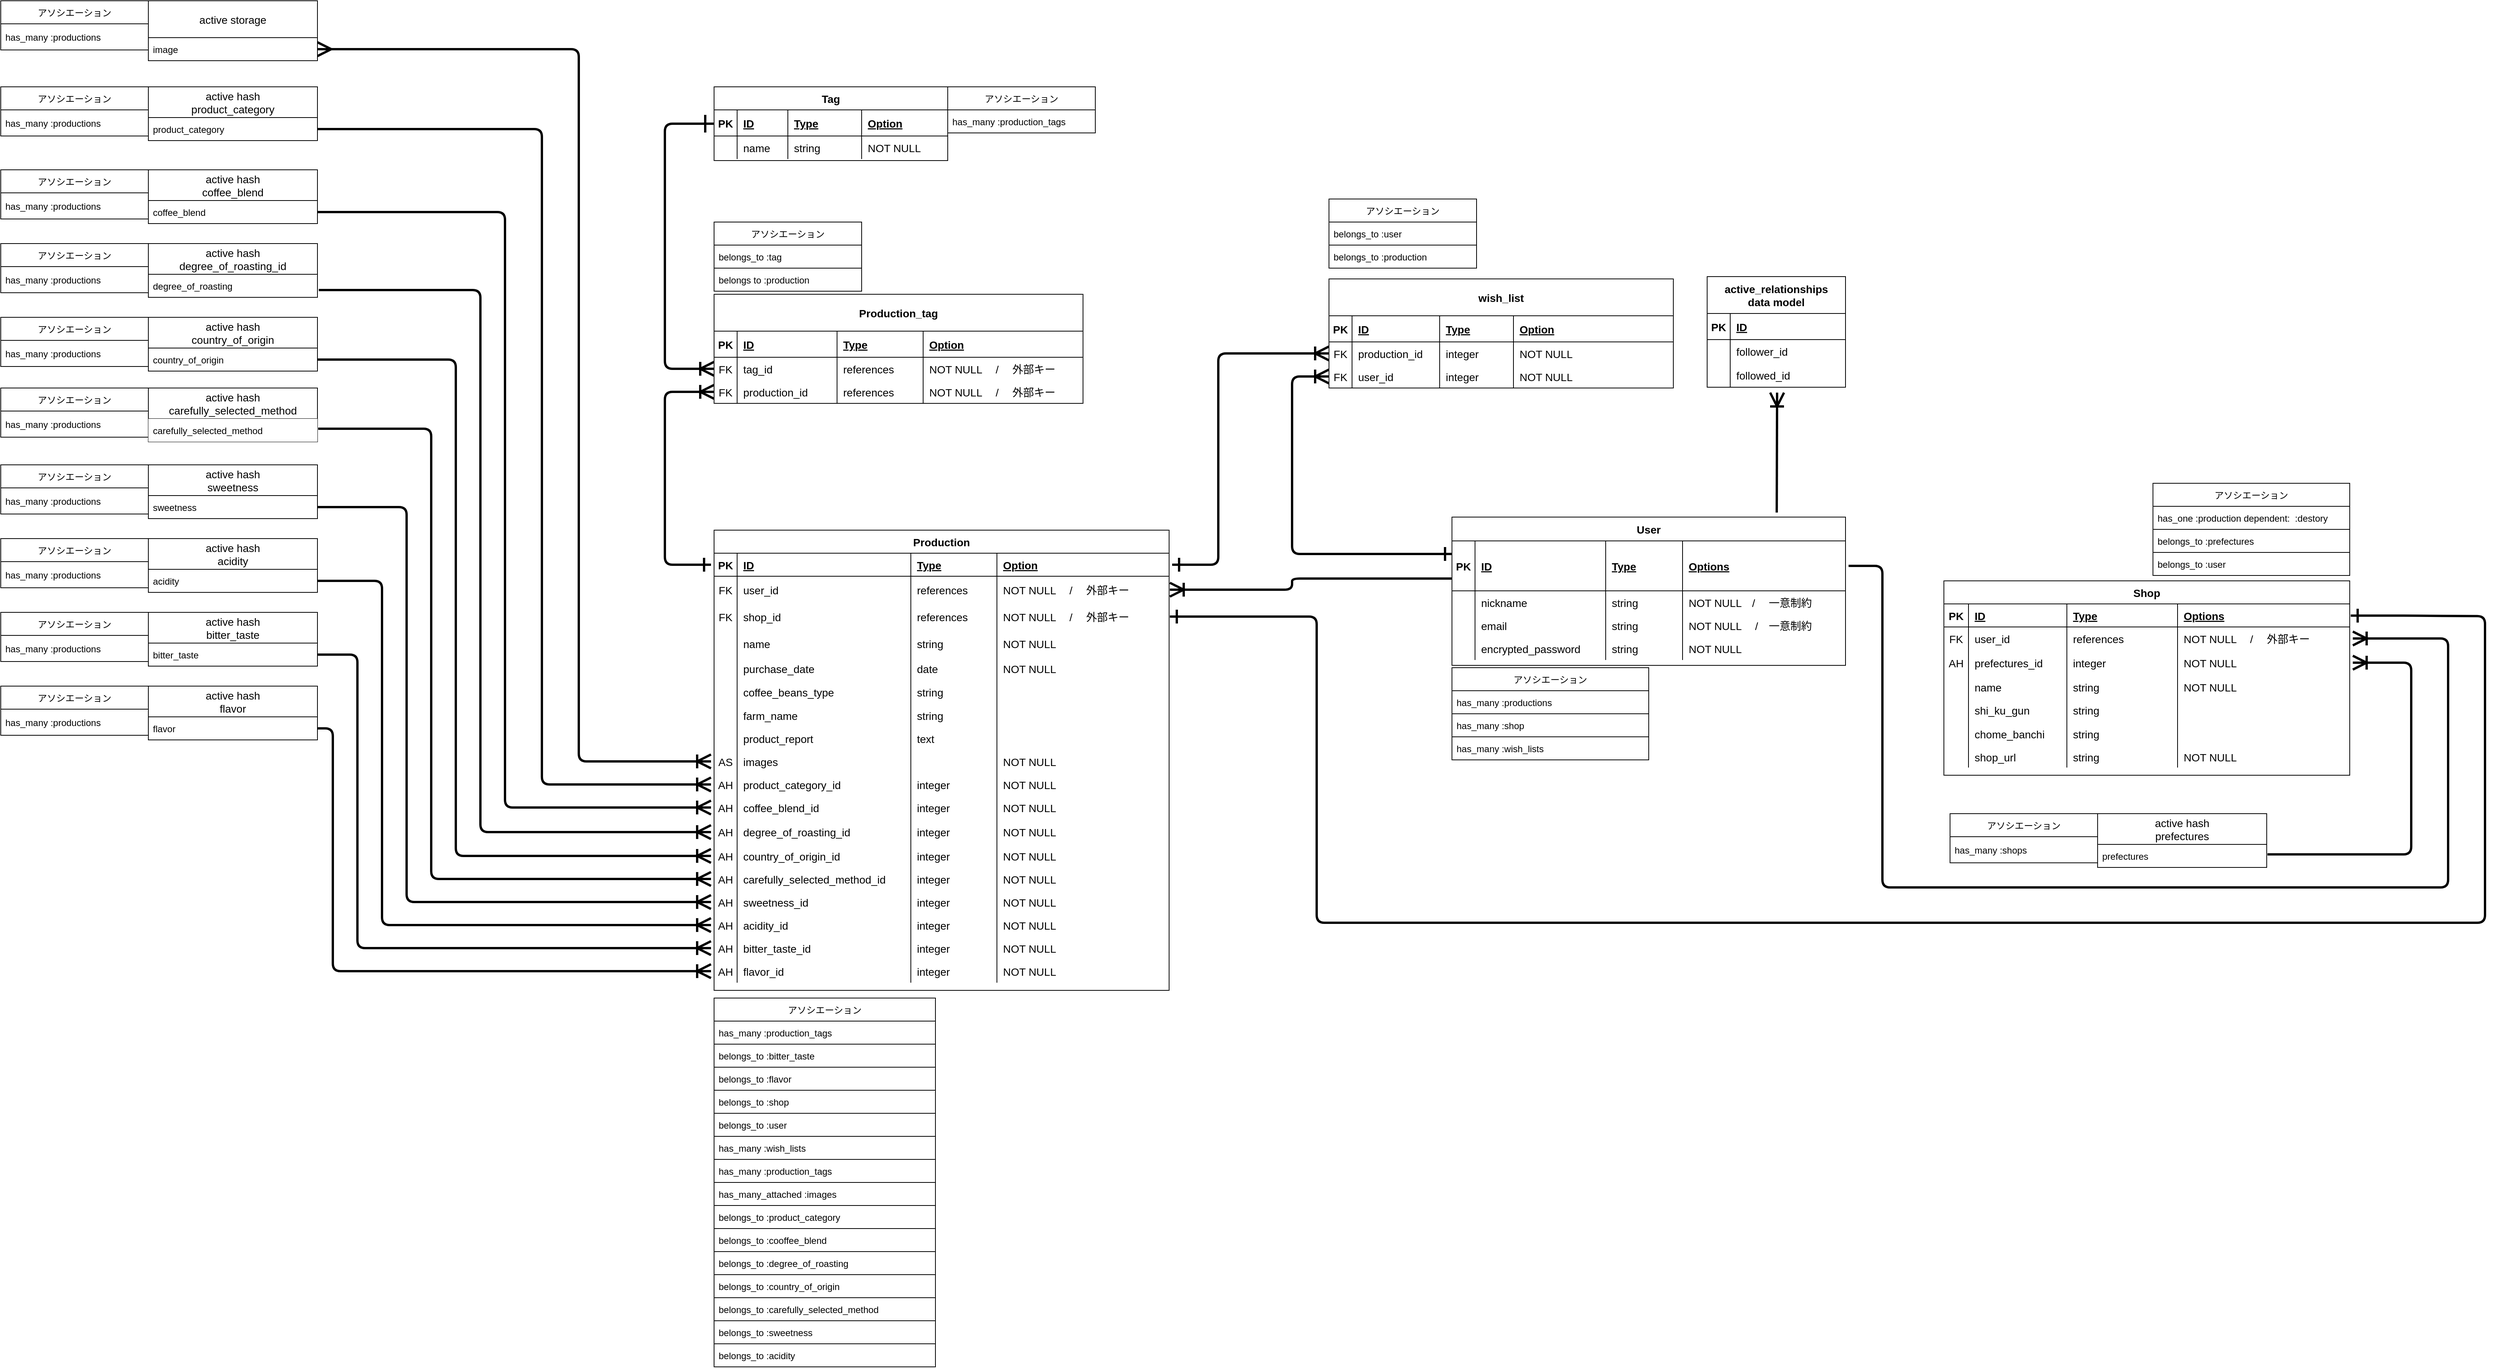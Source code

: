 <mxfile>
    <diagram id="t9F14xw1f0Ioce3EhGEr" name="ページ1">
        <mxGraphModel dx="623" dy="283" grid="1" gridSize="10" guides="1" tooltips="1" connect="1" arrows="1" fold="1" page="1" pageScale="1" pageWidth="3300" pageHeight="2339" background="#ffffff" math="0" shadow="0">
            <root>
                <mxCell id="0"/>
                <mxCell id="1" parent="0"/>
                <mxCell id="447" value="active_relationships&#10;data model" style="shape=table;startSize=48;container=1;collapsible=1;childLayout=tableLayout;fixedRows=1;rowLines=0;fontStyle=1;align=center;resizeLast=1;rounded=0;shadow=0;sketch=0;fontSize=14;strokeWidth=1;fillColor=default;gradientDirection=radial;perimeterSpacing=1;gradientColor=none;swimlaneFillColor=default;" parent="1" vertex="1">
                    <mxGeometry x="2252" y="871" width="180" height="144" as="geometry"/>
                </mxCell>
                <mxCell id="448" value="" style="shape=partialRectangle;collapsible=0;dropTarget=0;pointerEvents=0;fillColor=none;top=0;left=0;bottom=1;right=0;points=[[0,0.5],[1,0.5]];portConstraint=eastwest;rounded=0;shadow=0;sketch=0;fontSize=14;strokeWidth=1;" parent="447" vertex="1">
                    <mxGeometry y="48" width="180" height="34" as="geometry"/>
                </mxCell>
                <mxCell id="449" value="PK" style="shape=partialRectangle;connectable=0;fillColor=none;top=0;left=0;bottom=0;right=0;fontStyle=1;overflow=hidden;rounded=0;shadow=0;sketch=0;fontSize=14;strokeWidth=1;" parent="448" vertex="1">
                    <mxGeometry width="30" height="34" as="geometry">
                        <mxRectangle width="30" height="34" as="alternateBounds"/>
                    </mxGeometry>
                </mxCell>
                <mxCell id="450" value="ID" style="shape=partialRectangle;connectable=0;fillColor=none;top=0;left=0;bottom=0;right=0;align=left;spacingLeft=6;fontStyle=5;overflow=hidden;rounded=0;shadow=0;sketch=0;fontSize=14;strokeWidth=1;" parent="448" vertex="1">
                    <mxGeometry x="30" width="150" height="34" as="geometry">
                        <mxRectangle width="150" height="34" as="alternateBounds"/>
                    </mxGeometry>
                </mxCell>
                <mxCell id="451" value="" style="shape=partialRectangle;collapsible=0;dropTarget=0;pointerEvents=0;fillColor=none;top=0;left=0;bottom=0;right=0;points=[[0,0.5],[1,0.5]];portConstraint=eastwest;rounded=0;shadow=0;sketch=0;fontSize=14;strokeWidth=1;" parent="447" vertex="1">
                    <mxGeometry y="82" width="180" height="30" as="geometry"/>
                </mxCell>
                <mxCell id="452" value="" style="shape=partialRectangle;connectable=0;fillColor=none;top=0;left=0;bottom=0;right=0;editable=1;overflow=hidden;rounded=0;shadow=0;sketch=0;fontSize=14;strokeWidth=1;" parent="451" vertex="1">
                    <mxGeometry width="30" height="30" as="geometry">
                        <mxRectangle width="30" height="30" as="alternateBounds"/>
                    </mxGeometry>
                </mxCell>
                <mxCell id="453" value="follower_id" style="shape=partialRectangle;connectable=0;fillColor=none;top=0;left=0;bottom=0;right=0;align=left;spacingLeft=6;overflow=hidden;rounded=0;shadow=0;sketch=0;fontSize=14;strokeWidth=1;" parent="451" vertex="1">
                    <mxGeometry x="30" width="150" height="30" as="geometry">
                        <mxRectangle width="150" height="30" as="alternateBounds"/>
                    </mxGeometry>
                </mxCell>
                <mxCell id="454" value="" style="shape=partialRectangle;collapsible=0;dropTarget=0;pointerEvents=0;fillColor=none;top=0;left=0;bottom=0;right=0;points=[[0,0.5],[1,0.5]];portConstraint=eastwest;rounded=0;shadow=0;sketch=0;fontSize=14;strokeWidth=1;" parent="447" vertex="1">
                    <mxGeometry y="112" width="180" height="32" as="geometry"/>
                </mxCell>
                <mxCell id="455" value="" style="shape=partialRectangle;connectable=0;fillColor=none;top=0;left=0;bottom=0;right=0;editable=1;overflow=hidden;rounded=0;shadow=0;sketch=0;fontSize=14;strokeWidth=1;" parent="454" vertex="1">
                    <mxGeometry width="30" height="32" as="geometry">
                        <mxRectangle width="30" height="32" as="alternateBounds"/>
                    </mxGeometry>
                </mxCell>
                <mxCell id="456" value="followed_id" style="shape=partialRectangle;connectable=0;fillColor=none;top=0;left=0;bottom=0;right=0;align=left;spacingLeft=6;overflow=hidden;rounded=0;shadow=0;sketch=0;fontSize=14;strokeWidth=1;" parent="454" vertex="1">
                    <mxGeometry x="30" width="150" height="32" as="geometry">
                        <mxRectangle width="150" height="32" as="alternateBounds"/>
                    </mxGeometry>
                </mxCell>
                <mxCell id="485" value="アソシエーション" style="swimlane;fontStyle=0;childLayout=stackLayout;horizontal=1;startSize=30;horizontalStack=0;resizeParent=1;resizeParentMax=0;resizeLast=0;collapsible=1;marginBottom=0;perimeterSpacing=1;fillColor=default;swimlaneFillColor=default;" parent="1" vertex="1">
                    <mxGeometry x="2832" y="1140" width="256" height="120" as="geometry"/>
                </mxCell>
                <mxCell id="486" value="has_one :production dependent:  :destory" style="text;fillColor=default;align=left;verticalAlign=middle;spacingLeft=4;spacingRight=4;overflow=hidden;points=[[0,0.5],[1,0.5]];portConstraint=eastwest;rotatable=0;strokeColor=default;" parent="485" vertex="1">
                    <mxGeometry y="30" width="256" height="30" as="geometry"/>
                </mxCell>
                <mxCell id="506" value="belongs_to :prefectures" style="text;fillColor=default;align=left;verticalAlign=middle;spacingLeft=4;spacingRight=4;overflow=hidden;points=[[0,0.5],[1,0.5]];portConstraint=eastwest;rotatable=0;strokeColor=default;" parent="485" vertex="1">
                    <mxGeometry y="60" width="256" height="30" as="geometry"/>
                </mxCell>
                <mxCell id="490" value="belongs_to :user" style="text;fillColor=default;align=left;verticalAlign=middle;spacingLeft=4;spacingRight=4;overflow=hidden;points=[[0,0.5],[1,0.5]];portConstraint=eastwest;rotatable=0;strokeColor=default;" parent="485" vertex="1">
                    <mxGeometry y="90" width="256" height="30" as="geometry"/>
                </mxCell>
                <mxCell id="524" value="アソシエーション" style="swimlane;fontStyle=0;childLayout=stackLayout;horizontal=1;startSize=30;horizontalStack=0;resizeParent=1;resizeParentMax=0;resizeLast=0;collapsible=1;marginBottom=0;perimeterSpacing=1;fillColor=default;swimlaneFillColor=default;strokeColor=default;strokeWidth=1;" parent="1" vertex="1">
                    <mxGeometry x="1760" y="770" width="192" height="90" as="geometry"/>
                </mxCell>
                <mxCell id="527" value="belongs_to :user" style="text;fillColor=default;align=left;verticalAlign=middle;spacingLeft=4;spacingRight=4;overflow=hidden;points=[[0,0.5],[1,0.5]];portConstraint=eastwest;rotatable=0;perimeterSpacing=1;strokeColor=default;" parent="524" vertex="1">
                    <mxGeometry y="30" width="192" height="30" as="geometry"/>
                </mxCell>
                <mxCell id="528" value="belongs_to :production" style="text;fillColor=default;align=left;verticalAlign=middle;spacingLeft=4;spacingRight=4;overflow=hidden;points=[[0,0.5],[1,0.5]];portConstraint=eastwest;rotatable=0;strokeColor=default;" parent="524" vertex="1">
                    <mxGeometry y="60" width="192" height="30" as="geometry"/>
                </mxCell>
                <mxCell id="529" value="アソシエーション" style="swimlane;fontStyle=0;childLayout=stackLayout;horizontal=1;startSize=30;horizontalStack=0;resizeParent=1;resizeParentMax=0;resizeLast=0;collapsible=1;marginBottom=0;perimeterSpacing=1;fillColor=default;swimlaneFillColor=default;" parent="1" vertex="1">
                    <mxGeometry x="960" y="800" width="192" height="90" as="geometry"/>
                </mxCell>
                <mxCell id="530" value="belongs_to :tag" style="text;fillColor=none;align=left;verticalAlign=middle;spacingLeft=4;spacingRight=4;overflow=hidden;points=[[0,0.5],[1,0.5]];portConstraint=eastwest;rotatable=0;perimeterSpacing=1;strokeColor=default;" parent="529" vertex="1">
                    <mxGeometry y="30" width="192" height="30" as="geometry"/>
                </mxCell>
                <mxCell id="531" value="belongs to :production" style="text;fillColor=none;align=left;verticalAlign=middle;spacingLeft=4;spacingRight=4;overflow=hidden;points=[[0,0.5],[1,0.5]];portConstraint=eastwest;rotatable=0;perimeterSpacing=1;strokeColor=default;" parent="529" vertex="1">
                    <mxGeometry y="60" width="192" height="30" as="geometry"/>
                </mxCell>
                <mxCell id="532" value="アソシエーション" style="swimlane;fontStyle=0;childLayout=stackLayout;horizontal=1;startSize=30;horizontalStack=0;resizeParent=1;resizeParentMax=0;resizeLast=0;collapsible=1;marginBottom=0;perimeterSpacing=1;fillColor=default;swimlaneFillColor=default;" parent="1" vertex="1">
                    <mxGeometry x="32" y="828" width="192" height="64" as="geometry"/>
                </mxCell>
                <mxCell id="533" value="has_many :productions" style="text;fillColor=default;align=left;verticalAlign=middle;spacingLeft=4;spacingRight=4;overflow=hidden;points=[[0,0.5],[1,0.5]];portConstraint=eastwest;rotatable=0;strokeColor=default;" parent="532" vertex="1">
                    <mxGeometry y="30" width="192" height="34" as="geometry"/>
                </mxCell>
                <mxCell id="535" value="アソシエーション" style="swimlane;fontStyle=0;childLayout=stackLayout;horizontal=1;startSize=30;horizontalStack=0;resizeParent=1;resizeParentMax=0;resizeLast=0;collapsible=1;marginBottom=0;perimeterSpacing=1;fillColor=default;swimlaneFillColor=default;" parent="1" vertex="1">
                    <mxGeometry x="32" y="732" width="192" height="64" as="geometry"/>
                </mxCell>
                <mxCell id="536" value="has_many :productions" style="text;fillColor=none;align=left;verticalAlign=middle;spacingLeft=4;spacingRight=4;overflow=hidden;points=[[0,0.5],[1,0.5]];portConstraint=eastwest;rotatable=0;" parent="535" vertex="1">
                    <mxGeometry y="30" width="192" height="34" as="geometry"/>
                </mxCell>
                <mxCell id="537" value="アソシエーション" style="swimlane;fontStyle=0;childLayout=stackLayout;horizontal=1;startSize=30;horizontalStack=0;resizeParent=1;resizeParentMax=0;resizeLast=0;collapsible=1;marginBottom=0;perimeterSpacing=1;fillColor=default;swimlaneFillColor=default;" parent="1" vertex="1">
                    <mxGeometry x="32" y="624" width="192" height="64" as="geometry"/>
                </mxCell>
                <mxCell id="538" value="has_many :productions" style="text;fillColor=default;align=left;verticalAlign=middle;spacingLeft=4;spacingRight=4;overflow=hidden;points=[[0,0.5],[1,0.5]];portConstraint=eastwest;rotatable=0;strokeColor=default;" parent="537" vertex="1">
                    <mxGeometry y="30" width="192" height="34" as="geometry"/>
                </mxCell>
                <mxCell id="539" value="アソシエーション" style="swimlane;fontStyle=0;childLayout=stackLayout;horizontal=1;startSize=30;horizontalStack=0;resizeParent=1;resizeParentMax=0;resizeLast=0;collapsible=1;marginBottom=0;perimeterSpacing=1;fillColor=default;" parent="1" vertex="1">
                    <mxGeometry x="32" y="512" width="192" height="64" as="geometry"/>
                </mxCell>
                <mxCell id="540" value="has_many :productions" style="text;fillColor=default;align=left;verticalAlign=middle;spacingLeft=4;spacingRight=4;overflow=hidden;points=[[0,0.5],[1,0.5]];portConstraint=eastwest;rotatable=0;strokeColor=default;" parent="539" vertex="1">
                    <mxGeometry y="30" width="192" height="34" as="geometry"/>
                </mxCell>
                <mxCell id="541" value="アソシエーション" style="swimlane;fontStyle=0;childLayout=stackLayout;horizontal=1;startSize=30;horizontalStack=0;resizeParent=1;resizeParentMax=0;resizeLast=0;collapsible=1;marginBottom=0;perimeterSpacing=1;fillColor=default;swimlaneFillColor=default;" parent="1" vertex="1">
                    <mxGeometry x="32" y="924" width="192" height="64" as="geometry"/>
                </mxCell>
                <mxCell id="542" value="has_many :productions" style="text;fillColor=default;align=left;verticalAlign=middle;spacingLeft=4;spacingRight=4;overflow=hidden;points=[[0,0.5],[1,0.5]];portConstraint=eastwest;rotatable=0;strokeColor=default;" parent="541" vertex="1">
                    <mxGeometry y="30" width="192" height="34" as="geometry"/>
                </mxCell>
                <mxCell id="543" value="アソシエーション" style="swimlane;fontStyle=0;childLayout=stackLayout;horizontal=1;startSize=30;horizontalStack=0;resizeParent=1;resizeParentMax=0;resizeLast=0;collapsible=1;marginBottom=0;perimeterSpacing=1;fillColor=default;swimlaneFillColor=default;" parent="1" vertex="1">
                    <mxGeometry x="32" y="1016" width="192" height="64" as="geometry"/>
                </mxCell>
                <mxCell id="544" value="has_many :productions" style="text;fillColor=none;align=left;verticalAlign=middle;spacingLeft=4;spacingRight=4;overflow=hidden;points=[[0,0.5],[1,0.5]];portConstraint=eastwest;rotatable=0;" parent="543" vertex="1">
                    <mxGeometry y="30" width="192" height="34" as="geometry"/>
                </mxCell>
                <mxCell id="545" value="アソシエーション" style="swimlane;fontStyle=0;childLayout=stackLayout;horizontal=1;startSize=30;horizontalStack=0;resizeParent=1;resizeParentMax=0;resizeLast=0;collapsible=1;marginBottom=0;perimeterSpacing=1;fillColor=default;swimlaneFillColor=default;" parent="1" vertex="1">
                    <mxGeometry x="32" y="1116" width="192" height="64" as="geometry"/>
                </mxCell>
                <mxCell id="546" value="has_many :productions" style="text;fillColor=none;align=left;verticalAlign=middle;spacingLeft=4;spacingRight=4;overflow=hidden;points=[[0,0.5],[1,0.5]];portConstraint=eastwest;rotatable=0;" parent="545" vertex="1">
                    <mxGeometry y="30" width="192" height="34" as="geometry"/>
                </mxCell>
                <mxCell id="547" value="アソシエーション" style="swimlane;fontStyle=0;childLayout=stackLayout;horizontal=1;startSize=30;horizontalStack=0;resizeParent=1;resizeParentMax=0;resizeLast=0;collapsible=1;marginBottom=0;perimeterSpacing=1;fillColor=default;swimlaneFillColor=default;" parent="1" vertex="1">
                    <mxGeometry x="32" y="1212" width="192" height="64" as="geometry"/>
                </mxCell>
                <mxCell id="548" value="has_many :productions" style="text;fillColor=none;align=left;verticalAlign=middle;spacingLeft=4;spacingRight=4;overflow=hidden;points=[[0,0.5],[1,0.5]];portConstraint=eastwest;rotatable=0;" parent="547" vertex="1">
                    <mxGeometry y="30" width="192" height="34" as="geometry"/>
                </mxCell>
                <mxCell id="549" value="アソシエーション" style="swimlane;fontStyle=0;childLayout=stackLayout;horizontal=1;startSize=30;horizontalStack=0;resizeParent=1;resizeParentMax=0;resizeLast=0;collapsible=1;marginBottom=0;perimeterSpacing=1;fillColor=default;swimlaneFillColor=default;" parent="1" vertex="1">
                    <mxGeometry x="32" y="1308" width="192" height="64" as="geometry"/>
                </mxCell>
                <mxCell id="550" value="has_many :productions" style="text;fillColor=none;align=left;verticalAlign=middle;spacingLeft=4;spacingRight=4;overflow=hidden;points=[[0,0.5],[1,0.5]];portConstraint=eastwest;rotatable=0;" parent="549" vertex="1">
                    <mxGeometry y="30" width="192" height="34" as="geometry"/>
                </mxCell>
                <mxCell id="551" value="アソシエーション" style="swimlane;fontStyle=0;childLayout=stackLayout;horizontal=1;startSize=30;horizontalStack=0;resizeParent=1;resizeParentMax=0;resizeLast=0;collapsible=1;marginBottom=0;perimeterSpacing=1;fillColor=default;swimlaneFillColor=default;" parent="1" vertex="1">
                    <mxGeometry x="32" y="1404" width="192" height="64" as="geometry"/>
                </mxCell>
                <mxCell id="552" value="has_many :productions" style="text;fillColor=none;align=left;verticalAlign=middle;spacingLeft=4;spacingRight=4;overflow=hidden;points=[[0,0.5],[1,0.5]];portConstraint=eastwest;rotatable=0;" parent="551" vertex="1">
                    <mxGeometry y="30" width="192" height="34" as="geometry"/>
                </mxCell>
                <mxCell id="553" value="アソシエーション" style="swimlane;fontStyle=0;childLayout=stackLayout;horizontal=1;startSize=30;horizontalStack=0;resizeParent=1;resizeParentMax=0;resizeLast=0;collapsible=1;marginBottom=0;perimeterSpacing=1;fillColor=default;swimlaneFillColor=default;sketch=0;glass=0;shadow=0;fixDash=0;autosize=0;container=0;metaEdit=0;backgroundOutline=0;" parent="1" vertex="1">
                    <mxGeometry x="1920" y="1380" width="256" height="120" as="geometry"/>
                </mxCell>
                <mxCell id="557" value="has_many :productions" style="text;fillColor=default;align=left;verticalAlign=middle;spacingLeft=4;spacingRight=4;overflow=hidden;points=[[0,0.5],[1,0.5]];portConstraint=eastwest;rotatable=0;strokeColor=default;" parent="553" vertex="1">
                    <mxGeometry y="30" width="256" height="30" as="geometry"/>
                </mxCell>
                <mxCell id="554" value="has_many :shop" style="text;fillColor=default;align=left;verticalAlign=middle;spacingLeft=4;spacingRight=4;overflow=hidden;points=[[0,0.5],[1,0.5]];portConstraint=eastwest;rotatable=0;perimeterSpacing=1;strokeColor=default;" parent="553" vertex="1">
                    <mxGeometry y="60" width="256" height="30" as="geometry"/>
                </mxCell>
                <mxCell id="555" value="has_many :wish_lists" style="text;fillColor=default;align=left;verticalAlign=middle;spacingLeft=4;spacingRight=4;overflow=hidden;points=[[0,0.5],[1,0.5]];portConstraint=eastwest;rotatable=0;strokeColor=default;" parent="553" vertex="1">
                    <mxGeometry y="90" width="256" height="30" as="geometry"/>
                </mxCell>
                <mxCell id="558" value="アソシエーション" style="swimlane;fontStyle=0;childLayout=stackLayout;horizontal=1;startSize=30;horizontalStack=0;resizeParent=1;resizeParentMax=0;resizeLast=0;collapsible=1;marginBottom=0;perimeterSpacing=1;fillColor=default;swimlaneFillColor=default;" parent="1" vertex="1">
                    <mxGeometry x="1264" y="624" width="192" height="60" as="geometry"/>
                </mxCell>
                <mxCell id="559" value="has_many :production_tags" style="text;fillColor=none;align=left;verticalAlign=middle;spacingLeft=4;spacingRight=4;overflow=hidden;points=[[0,0.5],[1,0.5]];portConstraint=eastwest;rotatable=0;" parent="558" vertex="1">
                    <mxGeometry y="30" width="192" height="30" as="geometry"/>
                </mxCell>
                <mxCell id="470" value="アソシエーション" style="swimlane;fontStyle=0;childLayout=stackLayout;horizontal=1;startSize=30;horizontalStack=0;resizeParent=1;resizeParentMax=0;resizeLast=0;collapsible=1;marginBottom=0;fillColor=default;swimlaneFillColor=default;" parent="1" vertex="1">
                    <mxGeometry x="960" y="1810" width="288" height="480" as="geometry"/>
                </mxCell>
                <mxCell id="483" value="has_many :production_tags" style="text;fillColor=none;align=left;verticalAlign=middle;spacingLeft=4;spacingRight=4;overflow=hidden;points=[[0,0.5],[1,0.5]];portConstraint=eastwest;rotatable=0;strokeColor=default;" parent="470" vertex="1">
                    <mxGeometry y="30" width="288" height="30" as="geometry"/>
                </mxCell>
                <mxCell id="670" value="belongs_to :bitter_taste" style="text;fillColor=none;align=left;verticalAlign=middle;spacingLeft=4;spacingRight=4;overflow=hidden;points=[[0,0.5],[1,0.5]];portConstraint=eastwest;rotatable=0;strokeColor=default;" parent="470" vertex="1">
                    <mxGeometry y="60" width="288" height="30" as="geometry"/>
                </mxCell>
                <mxCell id="471" value="belongs_to :flavor" style="text;fillColor=none;align=left;verticalAlign=middle;spacingLeft=4;spacingRight=4;overflow=hidden;points=[[0,0.5],[1,0.5]];portConstraint=eastwest;rotatable=0;strokeColor=default;" parent="470" vertex="1">
                    <mxGeometry y="90" width="288" height="30" as="geometry"/>
                </mxCell>
                <mxCell id="474" value="belongs_to :shop" style="text;fillColor=none;align=left;verticalAlign=middle;spacingLeft=4;spacingRight=4;overflow=hidden;points=[[0,0.5],[1,0.5]];portConstraint=eastwest;rotatable=0;strokeColor=default;" parent="470" vertex="1">
                    <mxGeometry y="120" width="288" height="30" as="geometry"/>
                </mxCell>
                <mxCell id="657" value="belongs_to :user" style="text;fillColor=none;align=left;verticalAlign=middle;spacingLeft=4;spacingRight=4;overflow=hidden;points=[[0,0.5],[1,0.5]];portConstraint=eastwest;rotatable=0;strokeColor=default;" parent="470" vertex="1">
                    <mxGeometry y="150" width="288" height="30" as="geometry"/>
                </mxCell>
                <mxCell id="472" value="has_many :wish_lists" style="text;fillColor=none;align=left;verticalAlign=middle;spacingLeft=4;spacingRight=4;overflow=hidden;points=[[0,0.5],[1,0.5]];portConstraint=eastwest;rotatable=0;strokeColor=default;" parent="470" vertex="1">
                    <mxGeometry y="180" width="288" height="30" as="geometry"/>
                </mxCell>
                <mxCell id="473" value="has_many :production_tags" style="text;fillColor=none;align=left;verticalAlign=middle;spacingLeft=4;spacingRight=4;overflow=hidden;points=[[0,0.5],[1,0.5]];portConstraint=eastwest;rotatable=0;strokeColor=default;" parent="470" vertex="1">
                    <mxGeometry y="210" width="288" height="30" as="geometry"/>
                </mxCell>
                <mxCell id="484" value="has_many_attached :images" style="text;fillColor=none;align=left;verticalAlign=middle;spacingLeft=4;spacingRight=4;overflow=hidden;points=[[0,0.5],[1,0.5]];portConstraint=eastwest;rotatable=0;strokeColor=default;" parent="470" vertex="1">
                    <mxGeometry y="240" width="288" height="30" as="geometry"/>
                </mxCell>
                <mxCell id="480" value="belongs_to :product_category" style="text;fillColor=none;align=left;verticalAlign=middle;spacingLeft=4;spacingRight=4;overflow=hidden;points=[[0,0.5],[1,0.5]];portConstraint=eastwest;rotatable=0;strokeColor=default;" parent="470" vertex="1">
                    <mxGeometry y="270" width="288" height="30" as="geometry"/>
                </mxCell>
                <mxCell id="479" value="belongs_to :cooffee_blend" style="text;fillColor=none;align=left;verticalAlign=middle;spacingLeft=4;spacingRight=4;overflow=hidden;points=[[0,0.5],[1,0.5]];portConstraint=eastwest;rotatable=0;strokeColor=default;" parent="470" vertex="1">
                    <mxGeometry y="300" width="288" height="30" as="geometry"/>
                </mxCell>
                <mxCell id="478" value="belongs_to :degree_of_roasting" style="text;fillColor=none;align=left;verticalAlign=middle;spacingLeft=4;spacingRight=4;overflow=hidden;points=[[0,0.5],[1,0.5]];portConstraint=eastwest;rotatable=0;strokeColor=default;" parent="470" vertex="1">
                    <mxGeometry y="330" width="288" height="30" as="geometry"/>
                </mxCell>
                <mxCell id="477" value="belongs_to :country_of_origin" style="text;fillColor=none;align=left;verticalAlign=middle;spacingLeft=4;spacingRight=4;overflow=hidden;points=[[0,0.5],[1,0.5]];portConstraint=eastwest;rotatable=0;strokeColor=default;" parent="470" vertex="1">
                    <mxGeometry y="360" width="288" height="30" as="geometry"/>
                </mxCell>
                <mxCell id="475" value="belongs_to :carefully_selected_method" style="text;fillColor=none;align=left;verticalAlign=middle;spacingLeft=4;spacingRight=4;overflow=hidden;points=[[0,0.5],[1,0.5]];portConstraint=eastwest;rotatable=0;strokeColor=default;" parent="470" vertex="1">
                    <mxGeometry y="390" width="288" height="30" as="geometry"/>
                </mxCell>
                <mxCell id="476" value="belongs_to :sweetness" style="text;fillColor=none;align=left;verticalAlign=middle;spacingLeft=4;spacingRight=4;overflow=hidden;points=[[0,0.5],[1,0.5]];portConstraint=eastwest;rotatable=0;strokeColor=default;" parent="470" vertex="1">
                    <mxGeometry y="420" width="288" height="30" as="geometry"/>
                </mxCell>
                <mxCell id="669" value="belongs_to :acidity" style="text;fillColor=none;align=left;verticalAlign=middle;spacingLeft=4;spacingRight=4;overflow=hidden;points=[[0,0.5],[1,0.5]];portConstraint=eastwest;rotatable=0;strokeColor=default;" parent="470" vertex="1">
                    <mxGeometry y="450" width="288" height="30" as="geometry"/>
                </mxCell>
                <mxCell id="647" value="アソシエーション" style="swimlane;fontStyle=0;childLayout=stackLayout;horizontal=1;startSize=30;horizontalStack=0;resizeParent=1;resizeParentMax=0;resizeLast=0;collapsible=1;marginBottom=0;perimeterSpacing=1;fillColor=default;swimlaneFillColor=default;" parent="1" vertex="1">
                    <mxGeometry x="2568" y="1570" width="192" height="64" as="geometry"/>
                </mxCell>
                <mxCell id="648" value="has_many :shops" style="text;fillColor=none;align=left;verticalAlign=middle;spacingLeft=4;spacingRight=4;overflow=hidden;points=[[0,0.5],[1,0.5]];portConstraint=eastwest;rotatable=0;" parent="647" vertex="1">
                    <mxGeometry y="30" width="192" height="34" as="geometry"/>
                </mxCell>
                <mxCell id="658" style="edgeStyle=elbowEdgeStyle;html=1;startArrow=ERoneToMany;startFill=0;endArrow=ERoneToMany;endFill=0;startSize=14;endSize=14;strokeColor=#FFFFFF;strokeWidth=3;" parent="1" source="285" edge="1">
                    <mxGeometry relative="1" as="geometry">
                        <mxPoint x="3088" y="1312" as="targetPoint"/>
                    </mxGeometry>
                </mxCell>
                <object label="線" id="672">
                    <mxCell parent="0"/>
                </object>
                <mxCell id="224" style="edgeStyle=orthogonalEdgeStyle;jumpSize=6;html=1;fontSize=14;startArrow=none;startFill=0;endArrow=ERoneToMany;endFill=0;startSize=14;endSize=14;exitX=1;exitY=0.5;exitDx=0;exitDy=0;entryX=0;entryY=0.5;entryDx=0;entryDy=0;fillColor=none;strokeColor=#000000;strokeWidth=3;" parent="672" source="102" target="141" edge="1">
                    <mxGeometry relative="1" as="geometry">
                        <mxPoint x="960" y="1606" as="targetPoint"/>
                        <mxPoint x="508.0" y="1008" as="sourcePoint"/>
                        <Array as="points">
                            <mxPoint x="624" y="979"/>
                            <mxPoint x="624" y="1625"/>
                        </Array>
                    </mxGeometry>
                </mxCell>
                <mxCell id="225" style="edgeStyle=orthogonalEdgeStyle;jumpSize=6;html=1;fontSize=14;startArrow=none;startFill=0;endArrow=ERoneToMany;endFill=0;startSize=14;endSize=14;exitX=1;exitY=0.75;exitDx=0;exitDy=0;entryX=0;entryY=0.5;entryDx=0;entryDy=0;fillColor=none;strokeColor=#000000;strokeWidth=3;" parent="672" source="103" target="153" edge="1">
                    <mxGeometry relative="1" as="geometry">
                        <mxPoint x="960" y="1636" as="targetPoint"/>
                        <mxPoint x="524" y="1015" as="sourcePoint"/>
                        <Array as="points">
                            <mxPoint x="592" y="1069"/>
                            <mxPoint x="592" y="1655"/>
                        </Array>
                    </mxGeometry>
                </mxCell>
                <mxCell id="226" style="edgeStyle=orthogonalEdgeStyle;jumpSize=6;html=1;fontSize=14;startArrow=none;startFill=0;endArrow=ERoneToMany;endFill=0;startSize=14;endSize=14;exitX=1;exitY=0.5;exitDx=0;exitDy=0;entryX=0;entryY=0.5;entryDx=0;entryDy=0;fillColor=none;strokeColor=#000000;strokeWidth=3;" parent="672" source="79" target="159" edge="1">
                    <mxGeometry relative="1" as="geometry">
                        <mxPoint x="960" y="1666" as="targetPoint"/>
                        <mxPoint x="508" y="1184.25" as="sourcePoint"/>
                        <Array as="points">
                            <mxPoint x="560" y="1171"/>
                            <mxPoint x="560" y="1685"/>
                        </Array>
                    </mxGeometry>
                </mxCell>
                <mxCell id="227" style="edgeStyle=orthogonalEdgeStyle;jumpSize=6;html=1;fontSize=14;startArrow=none;startFill=0;endArrow=ERoneToMany;endFill=0;startSize=14;endSize=14;exitX=1;exitY=0.5;exitDx=0;exitDy=0;entryX=0;entryY=0.5;entryDx=0;entryDy=0;fillColor=none;strokeColor=#000000;strokeWidth=3;" parent="672" source="87" target="162" edge="1">
                    <mxGeometry relative="1" as="geometry">
                        <mxPoint x="960" y="1696" as="targetPoint"/>
                        <mxPoint x="444" y="1296" as="sourcePoint"/>
                        <Array as="points">
                            <mxPoint x="528" y="1267"/>
                            <mxPoint x="528" y="1715"/>
                        </Array>
                    </mxGeometry>
                </mxCell>
                <mxCell id="229" style="edgeStyle=orthogonalEdgeStyle;jumpSize=6;html=1;fontSize=14;startArrow=none;startFill=0;endArrow=ERoneToMany;endFill=0;startSize=14;endSize=14;exitX=1;exitY=0.5;exitDx=0;exitDy=0;entryX=0;entryY=0.5;entryDx=0;entryDy=0;fillColor=none;strokeColor=#000000;strokeWidth=3;" parent="672" source="85" target="165" edge="1">
                    <mxGeometry relative="1" as="geometry">
                        <mxPoint x="960" y="1726" as="targetPoint"/>
                        <mxPoint x="444" y="1368" as="sourcePoint"/>
                        <Array as="points">
                            <mxPoint x="496" y="1363"/>
                            <mxPoint x="496" y="1745"/>
                        </Array>
                    </mxGeometry>
                </mxCell>
                <mxCell id="230" style="edgeStyle=orthogonalEdgeStyle;jumpSize=6;html=1;fontSize=14;startArrow=none;startFill=0;endArrow=ERoneToMany;endFill=0;startSize=14;endSize=14;exitX=1;exitY=0.5;exitDx=0;exitDy=0;entryX=0;entryY=0.5;entryDx=0;entryDy=0;fillColor=none;strokeColor=#000000;strokeWidth=3;" parent="672" source="89" target="168" edge="1">
                    <mxGeometry relative="1" as="geometry">
                        <mxPoint x="960" y="1756" as="targetPoint"/>
                        <mxPoint x="464" y="1463" as="sourcePoint"/>
                        <Array as="points">
                            <mxPoint x="464" y="1459"/>
                            <mxPoint x="464" y="1775"/>
                        </Array>
                    </mxGeometry>
                </mxCell>
                <mxCell id="218" style="edgeStyle=orthogonalEdgeStyle;jumpSize=6;html=1;exitX=0;exitY=0.5;exitDx=0;exitDy=0;fontSize=14;startArrow=ERoneToMany;startFill=0;endArrow=ERone;endFill=0;startSize=14;endSize=14;entryX=0;entryY=0.5;entryDx=0;entryDy=0;fillColor=none;strokeWidth=3;strokeColor=#000000;" parent="672" source="208" target="126" edge="1">
                    <mxGeometry relative="1" as="geometry">
                        <mxPoint x="880" y="1312" as="targetPoint"/>
                        <Array as="points">
                            <mxPoint x="896" y="1021"/>
                            <mxPoint x="896" y="1246"/>
                        </Array>
                    </mxGeometry>
                </mxCell>
                <mxCell id="223" style="edgeStyle=orthogonalEdgeStyle;jumpSize=6;html=1;fontSize=14;startArrow=none;startFill=0;endArrow=ERoneToMany;endFill=0;startSize=14;endSize=14;exitX=1.008;exitY=0.683;exitDx=0;exitDy=0;exitPerimeter=0;entryX=0;entryY=0.5;entryDx=0;entryDy=0;fillColor=none;strokeColor=#000000;strokeWidth=3;" parent="672" source="97" target="138" edge="1">
                    <mxGeometry relative="1" as="geometry">
                        <mxPoint x="960" y="1576" as="targetPoint"/>
                        <mxPoint x="524" y="823" as="sourcePoint"/>
                        <Array as="points">
                            <mxPoint x="656" y="889"/>
                            <mxPoint x="656" y="1594"/>
                            <mxPoint x="956" y="1594"/>
                        </Array>
                    </mxGeometry>
                </mxCell>
                <mxCell id="220" style="edgeStyle=orthogonalEdgeStyle;jumpSize=6;html=1;fontSize=14;startArrow=none;startFill=0;endArrow=ERoneToMany;endFill=0;startSize=14;endSize=14;exitX=1;exitY=0.5;exitDx=0;exitDy=0;entryX=0;entryY=0.5;entryDx=0;entryDy=0;fillColor=none;strokeColor=#000000;strokeWidth=3;" parent="672" source="222" target="132" edge="1">
                    <mxGeometry relative="1" as="geometry">
                        <mxPoint x="960" y="1546" as="targetPoint"/>
                        <mxPoint x="624" y="800" as="sourcePoint"/>
                        <Array as="points">
                            <mxPoint x="688" y="787"/>
                            <mxPoint x="688" y="1562"/>
                        </Array>
                    </mxGeometry>
                </mxCell>
                <mxCell id="219" style="edgeStyle=orthogonalEdgeStyle;jumpSize=6;html=1;fontSize=14;startArrow=none;startFill=0;endArrow=ERoneToMany;endFill=0;startSize=14;endSize=14;exitX=1;exitY=0.5;exitDx=0;exitDy=0;entryX=0;entryY=0.5;entryDx=0;entryDy=0;fillColor=none;strokeColor=#000000;strokeWidth=3;" parent="672" source="93" target="129" edge="1">
                    <mxGeometry relative="1" as="geometry">
                        <mxPoint x="956" y="1520" as="targetPoint"/>
                        <mxPoint x="528" y="603.0" as="sourcePoint"/>
                        <Array as="points">
                            <mxPoint x="736" y="679"/>
                            <mxPoint x="736" y="1532"/>
                        </Array>
                    </mxGeometry>
                </mxCell>
                <mxCell id="177" style="edgeStyle=orthogonalEdgeStyle;jumpSize=6;html=1;fontSize=14;startArrow=ERmany;startFill=0;endArrow=ERoneToMany;endFill=0;startSize=14;endSize=14;exitX=1;exitY=0.5;exitDx=0;exitDy=0;entryX=0;entryY=0.5;entryDx=0;entryDy=0;fillColor=none;strokeColor=#000000;strokeWidth=3;" parent="672" source="74" target="150" edge="1">
                    <mxGeometry relative="1" as="geometry">
                        <mxPoint x="956" y="1440" as="targetPoint"/>
                        <mxPoint x="444" y="605" as="sourcePoint"/>
                        <Array as="points">
                            <mxPoint x="784" y="575"/>
                            <mxPoint x="784" y="1502"/>
                        </Array>
                    </mxGeometry>
                </mxCell>
                <mxCell id="217" style="edgeStyle=orthogonalEdgeStyle;jumpSize=6;html=1;fontSize=14;startArrow=ERone;startFill=0;endArrow=ERoneToMany;endFill=0;startSize=19;endSize=14;entryX=0;entryY=0.5;entryDx=0;entryDy=0;fillColor=none;strokeWidth=3;strokeColor=#000000;" parent="672" target="211" edge="1">
                    <mxGeometry relative="1" as="geometry">
                        <mxPoint x="928" y="992" as="targetPoint"/>
                        <mxPoint x="960" y="672" as="sourcePoint"/>
                        <Array as="points">
                            <mxPoint x="960" y="672"/>
                            <mxPoint x="896" y="672"/>
                            <mxPoint x="896" y="991"/>
                        </Array>
                    </mxGeometry>
                </mxCell>
                <mxCell id="426" style="edgeStyle=orthogonalEdgeStyle;jumpSize=6;html=1;exitX=0;exitY=0.5;exitDx=0;exitDy=0;fontSize=14;startArrow=ERoneToMany;startFill=0;endArrow=ERone;endFill=0;startSize=14;endSize=14;entryX=1;entryY=0.5;entryDx=0;entryDy=0;fillColor=none;strokeColor=#000000;strokeWidth=3;" parent="672" source="422" target="126" edge="1">
                    <mxGeometry relative="1" as="geometry">
                        <mxPoint x="1264" y="960" as="targetPoint"/>
                        <Array as="points">
                            <mxPoint x="1616" y="971"/>
                            <mxPoint x="1616" y="1246"/>
                        </Array>
                    </mxGeometry>
                </mxCell>
                <mxCell id="425" style="edgeStyle=orthogonalEdgeStyle;jumpSize=6;html=1;fontSize=14;startArrow=ERone;startFill=0;endArrow=ERoneToMany;endFill=0;startSize=14;endSize=14;entryX=0;entryY=0.5;entryDx=0;entryDy=0;fillColor=none;strokeColor=#000000;strokeWidth=3;" parent="672" target="406" edge="1">
                    <mxGeometry relative="1" as="geometry">
                        <mxPoint x="1952" y="1058" as="targetPoint"/>
                        <mxPoint x="1920" y="1232" as="sourcePoint"/>
                        <Array as="points">
                            <mxPoint x="1712" y="1232"/>
                            <mxPoint x="1712" y="1001"/>
                        </Array>
                    </mxGeometry>
                </mxCell>
                <mxCell id="364" style="edgeStyle=orthogonalEdgeStyle;jumpSize=6;html=1;fontSize=14;startArrow=ERone;startFill=0;endArrow=ERone;endFill=0;startSize=14;endSize=14;fillColor=none;strokeColor=#000000;strokeWidth=3;entryX=1;entryY=0.5;entryDx=0;entryDy=0;exitX=0.995;exitY=0.508;exitDx=0;exitDy=0;exitPerimeter=0;" parent="672" source="285" target="135" edge="1">
                    <mxGeometry relative="1" as="geometry">
                        <mxPoint x="1556" y="1313" as="targetPoint"/>
                        <Array as="points">
                            <mxPoint x="3168" y="1312"/>
                            <mxPoint x="3264" y="1313"/>
                            <mxPoint x="3264" y="1712"/>
                            <mxPoint x="1744" y="1712"/>
                            <mxPoint x="1744" y="1313"/>
                        </Array>
                        <mxPoint x="3120" y="1313" as="sourcePoint"/>
                    </mxGeometry>
                </mxCell>
                <mxCell id="656" style="edgeStyle=elbowEdgeStyle;html=1;exitX=1;exitY=0.5;exitDx=0;exitDy=0;startArrow=ERoneToMany;startFill=0;endArrow=none;endFill=0;strokeColor=#000000;strokeWidth=3;endSize=14;startSize=14;" parent="672" source="651" edge="1">
                    <mxGeometry relative="1" as="geometry">
                        <mxPoint x="1920" y="1264" as="targetPoint"/>
                        <Array as="points">
                            <mxPoint x="1712" y="1264"/>
                        </Array>
                    </mxGeometry>
                </mxCell>
                <mxCell id="363" style="edgeStyle=orthogonalEdgeStyle;jumpSize=6;html=1;exitX=1;exitY=0.5;exitDx=0;exitDy=0;fontSize=14;startArrow=none;startFill=0;endArrow=ERoneToMany;endFill=0;startSize=14;endSize=14;entryX=1;entryY=0.5;entryDx=0;entryDy=0;fillColor=none;strokeColor=#000000;strokeWidth=3;" parent="672" source="232" target="235" edge="1">
                    <mxGeometry relative="1" as="geometry">
                        <mxPoint x="2480" y="1682" as="targetPoint"/>
                        <Array as="points">
                            <mxPoint x="2480" y="1248"/>
                            <mxPoint x="2480" y="1666"/>
                            <mxPoint x="3216" y="1666"/>
                            <mxPoint x="3216" y="1342"/>
                        </Array>
                    </mxGeometry>
                </mxCell>
                <mxCell id="434" style="edgeStyle=elbowEdgeStyle;jumpSize=6;html=1;entryX=1;entryY=0.75;entryDx=0;entryDy=0;fontSize=14;startArrow=ERoneToMany;startFill=0;endArrow=none;endFill=0;startSize=14;endSize=14;exitX=1;exitY=0.5;exitDx=0;exitDy=0;fillColor=none;strokeColor=#000000;strokeWidth=3;" parent="672" source="321" target="428" edge="1">
                    <mxGeometry relative="1" as="geometry">
                        <mxPoint x="3024" y="1394" as="sourcePoint"/>
                        <Array as="points">
                            <mxPoint x="3168" y="1538"/>
                        </Array>
                    </mxGeometry>
                </mxCell>
                <mxCell id="467" style="edgeStyle=elbowEdgeStyle;jumpSize=6;html=1;fontSize=14;startArrow=none;startFill=0;endArrow=ERoneToMany;endFill=0;startSize=14;endSize=14;entryX=0.503;entryY=1.219;entryDx=0;entryDy=0;entryPerimeter=0;exitX=0.824;exitY=-0.025;exitDx=0;exitDy=0;exitPerimeter=0;fillColor=none;strokeColor=#000000;strokeWidth=3;" parent="672" source="231" target="454" edge="1">
                    <mxGeometry relative="1" as="geometry">
                        <mxPoint x="2208" y="1075" as="targetPoint"/>
                        <Array as="points">
                            <mxPoint x="2343" y="1168"/>
                            <mxPoint x="2464" y="1218"/>
                        </Array>
                        <mxPoint x="2256" y="1266" as="sourcePoint"/>
                    </mxGeometry>
                </mxCell>
                <object label="アソシエーション" id="673">
                    <mxCell parent="0"/>
                </object>
                <object label="テーブル" id="674">
                    <mxCell parent="0"/>
                </object>
                <mxCell id="125" value="Production" style="shape=table;startSize=30;container=1;collapsible=1;childLayout=tableLayout;fixedRows=1;rowLines=0;fontStyle=1;align=center;resizeLast=1;fontSize=14;fillColor=default;rounded=0;shadow=0;sketch=0;perimeterSpacing=1;swimlaneFillColor=default;" parent="674" vertex="1">
                    <mxGeometry x="960" y="1201" width="592" height="599" as="geometry"/>
                </mxCell>
                <mxCell id="126" value="" style="shape=partialRectangle;collapsible=0;dropTarget=0;pointerEvents=0;fillColor=none;top=0;left=0;bottom=1;right=0;points=[[0,0.5],[1,0.5]];portConstraint=eastwest;fontSize=14;perimeterSpacing=4;" parent="125" vertex="1">
                    <mxGeometry y="30" width="592" height="30" as="geometry"/>
                </mxCell>
                <mxCell id="127" value="PK" style="shape=partialRectangle;connectable=0;fillColor=none;top=0;left=0;bottom=0;right=0;fontStyle=1;overflow=hidden;fontSize=14;perimeterSpacing=4;" parent="126" vertex="1">
                    <mxGeometry width="30" height="30" as="geometry">
                        <mxRectangle width="30" height="30" as="alternateBounds"/>
                    </mxGeometry>
                </mxCell>
                <mxCell id="128" value="ID" style="shape=partialRectangle;connectable=0;fillColor=none;top=0;left=0;bottom=0;right=0;align=left;spacingLeft=6;fontStyle=5;overflow=hidden;fontSize=14;perimeterSpacing=4;" parent="126" vertex="1">
                    <mxGeometry x="30" width="226" height="30" as="geometry">
                        <mxRectangle width="226" height="30" as="alternateBounds"/>
                    </mxGeometry>
                </mxCell>
                <mxCell id="598" value="Type" style="shape=partialRectangle;connectable=0;fillColor=none;top=0;left=0;bottom=0;right=0;align=left;spacingLeft=6;fontStyle=5;overflow=hidden;fontSize=14;perimeterSpacing=4;" parent="126" vertex="1">
                    <mxGeometry x="256" width="112" height="30" as="geometry">
                        <mxRectangle width="112" height="30" as="alternateBounds"/>
                    </mxGeometry>
                </mxCell>
                <mxCell id="615" value="Option" style="shape=partialRectangle;connectable=0;fillColor=none;top=0;left=0;bottom=0;right=0;align=left;spacingLeft=6;fontStyle=5;overflow=hidden;fontSize=14;perimeterSpacing=4;" parent="126" vertex="1">
                    <mxGeometry x="368" width="224" height="30" as="geometry">
                        <mxRectangle width="224" height="30" as="alternateBounds"/>
                    </mxGeometry>
                </mxCell>
                <mxCell id="651" value="" style="shape=partialRectangle;collapsible=0;dropTarget=0;pointerEvents=0;fillColor=none;top=0;left=0;bottom=0;right=0;points=[[0,0.5],[1,0.5]];portConstraint=eastwest;fontSize=14;perimeterSpacing=1;strokeWidth=1;strokeColor=default;" parent="125" vertex="1">
                    <mxGeometry y="60" width="592" height="35" as="geometry"/>
                </mxCell>
                <mxCell id="652" value="FK" style="shape=partialRectangle;connectable=0;top=0;left=0;bottom=0;right=0;editable=1;overflow=hidden;fontSize=14;gradientDirection=radial;fillColor=none;perimeterSpacing=4;" parent="651" vertex="1">
                    <mxGeometry width="30" height="35" as="geometry">
                        <mxRectangle width="30" height="35" as="alternateBounds"/>
                    </mxGeometry>
                </mxCell>
                <mxCell id="653" value="user_id" style="shape=partialRectangle;connectable=0;top=0;left=0;bottom=0;right=0;align=left;spacingLeft=6;overflow=hidden;fontSize=14;gradientDirection=radial;fillColor=none;perimeterSpacing=1;strokeWidth=1;" parent="651" vertex="1">
                    <mxGeometry x="30" width="226" height="35" as="geometry">
                        <mxRectangle width="226" height="35" as="alternateBounds"/>
                    </mxGeometry>
                </mxCell>
                <mxCell id="654" value="references" style="shape=partialRectangle;connectable=0;top=0;left=0;bottom=0;right=0;align=left;spacingLeft=6;overflow=hidden;fontSize=14;gradientDirection=radial;fillColor=none;perimeterSpacing=1;" parent="651" vertex="1">
                    <mxGeometry x="256" width="112" height="35" as="geometry">
                        <mxRectangle width="112" height="35" as="alternateBounds"/>
                    </mxGeometry>
                </mxCell>
                <mxCell id="655" value="NOT NULL 　/ 　外部キー" style="shape=partialRectangle;connectable=0;top=0;left=0;bottom=0;right=0;align=left;spacingLeft=6;overflow=hidden;fontSize=14;gradientDirection=radial;fillColor=none;perimeterSpacing=1;" parent="651" vertex="1">
                    <mxGeometry x="368" width="224" height="35" as="geometry">
                        <mxRectangle width="224" height="35" as="alternateBounds"/>
                    </mxGeometry>
                </mxCell>
                <mxCell id="135" value="" style="shape=partialRectangle;collapsible=0;dropTarget=0;pointerEvents=0;fillColor=none;top=0;left=0;bottom=0;right=0;points=[[0,0.5],[1,0.5]];portConstraint=eastwest;fontSize=14;perimeterSpacing=1;strokeWidth=1;strokeColor=default;" parent="125" vertex="1">
                    <mxGeometry y="95" width="592" height="35" as="geometry"/>
                </mxCell>
                <mxCell id="136" value="FK" style="shape=partialRectangle;connectable=0;top=0;left=0;bottom=0;right=0;editable=1;overflow=hidden;fontSize=14;gradientDirection=radial;fillColor=none;perimeterSpacing=4;" parent="135" vertex="1">
                    <mxGeometry width="30" height="35" as="geometry">
                        <mxRectangle width="30" height="35" as="alternateBounds"/>
                    </mxGeometry>
                </mxCell>
                <mxCell id="137" value="shop_id" style="shape=partialRectangle;connectable=0;top=0;left=0;bottom=0;right=0;align=left;spacingLeft=6;overflow=hidden;fontSize=14;gradientDirection=radial;fillColor=none;perimeterSpacing=1;strokeWidth=1;" parent="135" vertex="1">
                    <mxGeometry x="30" width="226" height="35" as="geometry">
                        <mxRectangle width="226" height="35" as="alternateBounds"/>
                    </mxGeometry>
                </mxCell>
                <mxCell id="600" value="references" style="shape=partialRectangle;connectable=0;top=0;left=0;bottom=0;right=0;align=left;spacingLeft=6;overflow=hidden;fontSize=14;gradientDirection=radial;fillColor=none;perimeterSpacing=1;" parent="135" vertex="1">
                    <mxGeometry x="256" width="112" height="35" as="geometry">
                        <mxRectangle width="112" height="35" as="alternateBounds"/>
                    </mxGeometry>
                </mxCell>
                <mxCell id="617" value="NOT NULL 　/ 　外部キー" style="shape=partialRectangle;connectable=0;top=0;left=0;bottom=0;right=0;align=left;spacingLeft=6;overflow=hidden;fontSize=14;gradientDirection=radial;fillColor=none;perimeterSpacing=1;" parent="135" vertex="1">
                    <mxGeometry x="368" width="224" height="35" as="geometry">
                        <mxRectangle width="224" height="35" as="alternateBounds"/>
                    </mxGeometry>
                </mxCell>
                <mxCell id="502" value="" style="shape=partialRectangle;collapsible=0;dropTarget=0;pointerEvents=0;fillColor=none;top=0;left=0;bottom=0;right=0;points=[[0,0.5],[1,0.5]];portConstraint=eastwest;fontSize=14;perimeterSpacing=0;" parent="125" vertex="1">
                    <mxGeometry y="130" width="592" height="35" as="geometry"/>
                </mxCell>
                <mxCell id="503" value="" style="shape=partialRectangle;connectable=0;top=0;left=0;bottom=0;right=0;editable=1;overflow=hidden;fontSize=14;gradientDirection=radial;fillColor=none;perimeterSpacing=4;" parent="502" vertex="1">
                    <mxGeometry width="30" height="35" as="geometry">
                        <mxRectangle width="30" height="35" as="alternateBounds"/>
                    </mxGeometry>
                </mxCell>
                <mxCell id="504" value="name" style="shape=partialRectangle;connectable=0;top=0;left=0;bottom=0;right=0;align=left;spacingLeft=6;overflow=hidden;fontSize=14;gradientDirection=radial;fillColor=none;perimeterSpacing=1;" parent="502" vertex="1">
                    <mxGeometry x="30" width="226" height="35" as="geometry">
                        <mxRectangle width="226" height="35" as="alternateBounds"/>
                    </mxGeometry>
                </mxCell>
                <mxCell id="599" value="string" style="shape=partialRectangle;connectable=0;top=0;left=0;bottom=0;right=0;align=left;spacingLeft=6;overflow=hidden;fontSize=14;gradientDirection=radial;fillColor=none;perimeterSpacing=4;" parent="502" vertex="1">
                    <mxGeometry x="256" width="112" height="35" as="geometry">
                        <mxRectangle width="112" height="35" as="alternateBounds"/>
                    </mxGeometry>
                </mxCell>
                <mxCell id="616" value="NOT NULL " style="shape=partialRectangle;connectable=0;top=0;left=0;bottom=0;right=0;align=left;spacingLeft=6;overflow=hidden;fontSize=14;gradientDirection=radial;fillColor=none;perimeterSpacing=4;" parent="502" vertex="1">
                    <mxGeometry x="368" width="224" height="35" as="geometry">
                        <mxRectangle width="224" height="35" as="alternateBounds"/>
                    </mxGeometry>
                </mxCell>
                <mxCell id="156" value="" style="shape=partialRectangle;collapsible=0;dropTarget=0;pointerEvents=0;fillColor=none;top=0;left=0;bottom=0;right=0;points=[[0,0.5],[1,0.5]];portConstraint=eastwest;fontSize=14;perimeterSpacing=4;" parent="125" vertex="1">
                    <mxGeometry y="165" width="592" height="30" as="geometry"/>
                </mxCell>
                <mxCell id="157" value="" style="shape=partialRectangle;connectable=0;fillColor=none;top=0;left=0;bottom=0;right=0;editable=1;overflow=hidden;fontSize=14;perimeterSpacing=4;" parent="156" vertex="1">
                    <mxGeometry width="30" height="30" as="geometry">
                        <mxRectangle width="30" height="30" as="alternateBounds"/>
                    </mxGeometry>
                </mxCell>
                <mxCell id="158" value="purchase_date" style="shape=partialRectangle;connectable=0;fillColor=none;top=0;left=0;bottom=0;right=0;align=left;spacingLeft=6;overflow=hidden;fontSize=14;perimeterSpacing=1;" parent="156" vertex="1">
                    <mxGeometry x="30" width="226" height="30" as="geometry">
                        <mxRectangle width="226" height="30" as="alternateBounds"/>
                    </mxGeometry>
                </mxCell>
                <mxCell id="601" value="date" style="shape=partialRectangle;connectable=0;fillColor=none;top=0;left=0;bottom=0;right=0;align=left;spacingLeft=6;overflow=hidden;fontSize=14;perimeterSpacing=4;" parent="156" vertex="1">
                    <mxGeometry x="256" width="112" height="30" as="geometry">
                        <mxRectangle width="112" height="30" as="alternateBounds"/>
                    </mxGeometry>
                </mxCell>
                <mxCell id="618" value="NOT NULL" style="shape=partialRectangle;connectable=0;fillColor=none;top=0;left=0;bottom=0;right=0;align=left;spacingLeft=6;overflow=hidden;fontSize=14;perimeterSpacing=4;" parent="156" vertex="1">
                    <mxGeometry x="368" width="224" height="30" as="geometry">
                        <mxRectangle width="224" height="30" as="alternateBounds"/>
                    </mxGeometry>
                </mxCell>
                <mxCell id="144" value="" style="shape=partialRectangle;collapsible=0;dropTarget=0;pointerEvents=0;fillColor=none;top=0;left=0;bottom=0;right=0;points=[[0,0.5],[1,0.5]];portConstraint=eastwest;fontSize=14;perimeterSpacing=4;" parent="125" vertex="1">
                    <mxGeometry y="195" width="592" height="31" as="geometry"/>
                </mxCell>
                <mxCell id="145" value="" style="shape=partialRectangle;connectable=0;fillColor=none;top=0;left=0;bottom=0;right=0;editable=1;overflow=hidden;fontSize=14;perimeterSpacing=4;" parent="144" vertex="1">
                    <mxGeometry width="30" height="31" as="geometry">
                        <mxRectangle width="30" height="31" as="alternateBounds"/>
                    </mxGeometry>
                </mxCell>
                <mxCell id="146" value="coffee_beans_type" style="shape=partialRectangle;connectable=0;fillColor=none;top=0;left=0;bottom=0;right=0;align=left;spacingLeft=6;overflow=hidden;fontSize=14;perimeterSpacing=1;" parent="144" vertex="1">
                    <mxGeometry x="30" width="226" height="31" as="geometry">
                        <mxRectangle width="226" height="31" as="alternateBounds"/>
                    </mxGeometry>
                </mxCell>
                <mxCell id="602" value="string" style="shape=partialRectangle;connectable=0;fillColor=none;top=0;left=0;bottom=0;right=0;align=left;spacingLeft=6;overflow=hidden;fontSize=14;perimeterSpacing=4;" parent="144" vertex="1">
                    <mxGeometry x="256" width="112" height="31" as="geometry">
                        <mxRectangle width="112" height="31" as="alternateBounds"/>
                    </mxGeometry>
                </mxCell>
                <mxCell id="619" style="shape=partialRectangle;connectable=0;fillColor=none;top=0;left=0;bottom=0;right=0;align=left;spacingLeft=6;overflow=hidden;fontSize=14;perimeterSpacing=4;" parent="144" vertex="1">
                    <mxGeometry x="368" width="224" height="31" as="geometry">
                        <mxRectangle width="224" height="31" as="alternateBounds"/>
                    </mxGeometry>
                </mxCell>
                <mxCell id="147" value="" style="shape=partialRectangle;collapsible=0;dropTarget=0;pointerEvents=0;fillColor=none;top=0;left=0;bottom=0;right=0;points=[[0,0.5],[1,0.5]];portConstraint=eastwest;fontSize=14;perimeterSpacing=4;" parent="125" vertex="1">
                    <mxGeometry y="226" width="592" height="30" as="geometry"/>
                </mxCell>
                <mxCell id="148" value="" style="shape=partialRectangle;connectable=0;fillColor=none;top=0;left=0;bottom=0;right=0;editable=1;overflow=hidden;fontSize=14;perimeterSpacing=4;" parent="147" vertex="1">
                    <mxGeometry width="30" height="30" as="geometry">
                        <mxRectangle width="30" height="30" as="alternateBounds"/>
                    </mxGeometry>
                </mxCell>
                <mxCell id="149" value="farm_name" style="shape=partialRectangle;connectable=0;fillColor=none;top=0;left=0;bottom=0;right=0;align=left;spacingLeft=6;overflow=hidden;fontSize=14;perimeterSpacing=1;" parent="147" vertex="1">
                    <mxGeometry x="30" width="226" height="30" as="geometry">
                        <mxRectangle width="226" height="30" as="alternateBounds"/>
                    </mxGeometry>
                </mxCell>
                <mxCell id="603" value="string" style="shape=partialRectangle;connectable=0;fillColor=none;top=0;left=0;bottom=0;right=0;align=left;spacingLeft=6;overflow=hidden;fontSize=14;perimeterSpacing=4;" parent="147" vertex="1">
                    <mxGeometry x="256" width="112" height="30" as="geometry">
                        <mxRectangle width="112" height="30" as="alternateBounds"/>
                    </mxGeometry>
                </mxCell>
                <mxCell id="620" style="shape=partialRectangle;connectable=0;fillColor=none;top=0;left=0;bottom=0;right=0;align=left;spacingLeft=6;overflow=hidden;fontSize=14;perimeterSpacing=4;" parent="147" vertex="1">
                    <mxGeometry x="368" width="224" height="30" as="geometry">
                        <mxRectangle width="224" height="30" as="alternateBounds"/>
                    </mxGeometry>
                </mxCell>
                <mxCell id="171" value="" style="shape=partialRectangle;collapsible=0;dropTarget=0;pointerEvents=0;fillColor=none;top=0;left=0;bottom=0;right=0;points=[[0,0.5],[1,0.5]];portConstraint=eastwest;fontSize=14;perimeterSpacing=4;" parent="125" vertex="1">
                    <mxGeometry y="256" width="592" height="30" as="geometry"/>
                </mxCell>
                <mxCell id="172" value="" style="shape=partialRectangle;connectable=0;fillColor=none;top=0;left=0;bottom=0;right=0;editable=1;overflow=hidden;fontSize=14;perimeterSpacing=4;" parent="171" vertex="1">
                    <mxGeometry width="30" height="30" as="geometry">
                        <mxRectangle width="30" height="30" as="alternateBounds"/>
                    </mxGeometry>
                </mxCell>
                <mxCell id="173" value="product_report" style="shape=partialRectangle;connectable=0;fillColor=none;top=0;left=0;bottom=0;right=0;align=left;spacingLeft=6;overflow=hidden;fontSize=14;perimeterSpacing=1;" parent="171" vertex="1">
                    <mxGeometry x="30" width="226" height="30" as="geometry">
                        <mxRectangle width="226" height="30" as="alternateBounds"/>
                    </mxGeometry>
                </mxCell>
                <mxCell id="604" value="text" style="shape=partialRectangle;connectable=0;fillColor=none;top=0;left=0;bottom=0;right=0;align=left;spacingLeft=6;overflow=hidden;fontSize=14;perimeterSpacing=4;" parent="171" vertex="1">
                    <mxGeometry x="256" width="112" height="30" as="geometry">
                        <mxRectangle width="112" height="30" as="alternateBounds"/>
                    </mxGeometry>
                </mxCell>
                <mxCell id="621" style="shape=partialRectangle;connectable=0;fillColor=none;top=0;left=0;bottom=0;right=0;align=left;spacingLeft=6;overflow=hidden;fontSize=14;perimeterSpacing=4;" parent="171" vertex="1">
                    <mxGeometry x="368" width="224" height="30" as="geometry">
                        <mxRectangle width="224" height="30" as="alternateBounds"/>
                    </mxGeometry>
                </mxCell>
                <mxCell id="150" value="" style="shape=partialRectangle;collapsible=0;dropTarget=0;pointerEvents=0;fillColor=none;top=0;left=0;bottom=0;right=0;points=[[0,0.5],[1,0.5]];portConstraint=eastwest;fontSize=14;perimeterSpacing=4;" parent="125" vertex="1">
                    <mxGeometry y="286" width="592" height="30" as="geometry"/>
                </mxCell>
                <mxCell id="151" value="AS" style="shape=partialRectangle;connectable=0;fillColor=none;top=0;left=0;bottom=0;right=0;editable=1;overflow=hidden;fontSize=14;perimeterSpacing=4;" parent="150" vertex="1">
                    <mxGeometry width="30" height="30" as="geometry">
                        <mxRectangle width="30" height="30" as="alternateBounds"/>
                    </mxGeometry>
                </mxCell>
                <mxCell id="152" value="images" style="shape=partialRectangle;connectable=0;fillColor=none;top=0;left=0;bottom=0;right=0;align=left;spacingLeft=6;overflow=hidden;fontSize=14;perimeterSpacing=1;" parent="150" vertex="1">
                    <mxGeometry x="30" width="226" height="30" as="geometry">
                        <mxRectangle width="226" height="30" as="alternateBounds"/>
                    </mxGeometry>
                </mxCell>
                <mxCell id="605" style="shape=partialRectangle;connectable=0;fillColor=none;top=0;left=0;bottom=0;right=0;align=left;spacingLeft=6;overflow=hidden;fontSize=14;perimeterSpacing=4;" parent="150" vertex="1">
                    <mxGeometry x="256" width="112" height="30" as="geometry">
                        <mxRectangle width="112" height="30" as="alternateBounds"/>
                    </mxGeometry>
                </mxCell>
                <mxCell id="622" value="NOT NULL" style="shape=partialRectangle;connectable=0;fillColor=none;top=0;left=0;bottom=0;right=0;align=left;spacingLeft=6;overflow=hidden;fontSize=14;perimeterSpacing=4;" parent="150" vertex="1">
                    <mxGeometry x="368" width="224" height="30" as="geometry">
                        <mxRectangle width="224" height="30" as="alternateBounds"/>
                    </mxGeometry>
                </mxCell>
                <mxCell id="129" value="" style="shape=partialRectangle;collapsible=0;dropTarget=0;pointerEvents=0;fillColor=none;top=0;left=0;bottom=0;right=0;points=[[0,0.5],[1,0.5]];portConstraint=eastwest;fontSize=14;perimeterSpacing=4;" parent="125" vertex="1">
                    <mxGeometry y="316" width="592" height="30" as="geometry"/>
                </mxCell>
                <mxCell id="130" value="AH" style="shape=partialRectangle;connectable=0;fillColor=none;top=0;left=0;bottom=0;right=0;editable=1;overflow=hidden;fontSize=14;perimeterSpacing=4;" parent="129" vertex="1">
                    <mxGeometry width="30" height="30" as="geometry">
                        <mxRectangle width="30" height="30" as="alternateBounds"/>
                    </mxGeometry>
                </mxCell>
                <mxCell id="131" value="product_category_id" style="shape=partialRectangle;connectable=0;top=0;left=0;bottom=0;right=0;align=left;spacingLeft=6;overflow=hidden;fontSize=14;fillColor=none;dashed=1;perimeterSpacing=1;" parent="129" vertex="1">
                    <mxGeometry x="30" width="226" height="30" as="geometry">
                        <mxRectangle width="226" height="30" as="alternateBounds"/>
                    </mxGeometry>
                </mxCell>
                <mxCell id="606" value="integer" style="shape=partialRectangle;connectable=0;top=0;left=0;bottom=0;right=0;align=left;spacingLeft=6;overflow=hidden;fontSize=14;fillColor=none;dashed=1;perimeterSpacing=4;" parent="129" vertex="1">
                    <mxGeometry x="256" width="112" height="30" as="geometry">
                        <mxRectangle width="112" height="30" as="alternateBounds"/>
                    </mxGeometry>
                </mxCell>
                <mxCell id="623" value="NOT NULL" style="shape=partialRectangle;connectable=0;top=0;left=0;bottom=0;right=0;align=left;spacingLeft=6;overflow=hidden;fontSize=14;fillColor=none;dashed=1;perimeterSpacing=4;" parent="129" vertex="1">
                    <mxGeometry x="368" width="224" height="30" as="geometry">
                        <mxRectangle width="224" height="30" as="alternateBounds"/>
                    </mxGeometry>
                </mxCell>
                <mxCell id="132" value="" style="shape=partialRectangle;collapsible=0;dropTarget=0;pointerEvents=0;fillColor=none;top=0;left=0;bottom=0;right=0;points=[[0,0.5],[1,0.5]];portConstraint=eastwest;fontSize=14;perimeterSpacing=4;" parent="125" vertex="1">
                    <mxGeometry y="346" width="592" height="30" as="geometry"/>
                </mxCell>
                <mxCell id="133" value="AH" style="shape=partialRectangle;connectable=0;fillColor=none;top=0;left=0;bottom=0;right=0;editable=1;overflow=hidden;fontSize=14;perimeterSpacing=4;" parent="132" vertex="1">
                    <mxGeometry width="30" height="30" as="geometry">
                        <mxRectangle width="30" height="30" as="alternateBounds"/>
                    </mxGeometry>
                </mxCell>
                <mxCell id="134" value="coffee_blend_id" style="shape=partialRectangle;connectable=0;fillColor=none;top=0;left=0;bottom=0;right=0;align=left;spacingLeft=6;overflow=hidden;fontSize=14;perimeterSpacing=1;" parent="132" vertex="1">
                    <mxGeometry x="30" width="226" height="30" as="geometry">
                        <mxRectangle width="226" height="30" as="alternateBounds"/>
                    </mxGeometry>
                </mxCell>
                <mxCell id="607" value="integer" style="shape=partialRectangle;connectable=0;fillColor=none;top=0;left=0;bottom=0;right=0;align=left;spacingLeft=6;overflow=hidden;fontSize=14;perimeterSpacing=4;" parent="132" vertex="1">
                    <mxGeometry x="256" width="112" height="30" as="geometry">
                        <mxRectangle width="112" height="30" as="alternateBounds"/>
                    </mxGeometry>
                </mxCell>
                <mxCell id="624" value="NOT NULL" style="shape=partialRectangle;connectable=0;fillColor=none;top=0;left=0;bottom=0;right=0;align=left;spacingLeft=6;overflow=hidden;fontSize=14;perimeterSpacing=4;" parent="132" vertex="1">
                    <mxGeometry x="368" width="224" height="30" as="geometry">
                        <mxRectangle width="224" height="30" as="alternateBounds"/>
                    </mxGeometry>
                </mxCell>
                <mxCell id="138" value="" style="shape=partialRectangle;collapsible=0;dropTarget=0;pointerEvents=0;fillColor=none;top=0;left=0;bottom=0;right=0;points=[[0,0.5],[1,0.5]];portConstraint=eastwest;fontSize=14;perimeterSpacing=4;" parent="125" vertex="1">
                    <mxGeometry y="376" width="592" height="33" as="geometry"/>
                </mxCell>
                <mxCell id="139" value="AH" style="shape=partialRectangle;connectable=0;fillColor=none;top=0;left=0;bottom=0;right=0;editable=1;overflow=hidden;fontSize=14;perimeterSpacing=4;" parent="138" vertex="1">
                    <mxGeometry width="30" height="33" as="geometry">
                        <mxRectangle width="30" height="33" as="alternateBounds"/>
                    </mxGeometry>
                </mxCell>
                <mxCell id="140" value="degree_of_roasting_id" style="shape=partialRectangle;connectable=0;fillColor=none;top=0;left=0;bottom=0;right=0;align=left;spacingLeft=6;overflow=hidden;fontSize=14;perimeterSpacing=1;" parent="138" vertex="1">
                    <mxGeometry x="30" width="226" height="33" as="geometry">
                        <mxRectangle width="226" height="33" as="alternateBounds"/>
                    </mxGeometry>
                </mxCell>
                <mxCell id="608" value="integer" style="shape=partialRectangle;connectable=0;fillColor=none;top=0;left=0;bottom=0;right=0;align=left;spacingLeft=6;overflow=hidden;fontSize=14;perimeterSpacing=4;" parent="138" vertex="1">
                    <mxGeometry x="256" width="112" height="33" as="geometry">
                        <mxRectangle width="112" height="33" as="alternateBounds"/>
                    </mxGeometry>
                </mxCell>
                <mxCell id="625" value="NOT NULL" style="shape=partialRectangle;connectable=0;fillColor=none;top=0;left=0;bottom=0;right=0;align=left;spacingLeft=6;overflow=hidden;fontSize=14;perimeterSpacing=4;" parent="138" vertex="1">
                    <mxGeometry x="368" width="224" height="33" as="geometry">
                        <mxRectangle width="224" height="33" as="alternateBounds"/>
                    </mxGeometry>
                </mxCell>
                <mxCell id="141" value="" style="shape=partialRectangle;collapsible=0;dropTarget=0;pointerEvents=0;fillColor=none;top=0;left=0;bottom=0;right=0;points=[[0,0.5],[1,0.5]];portConstraint=eastwest;fontSize=14;perimeterSpacing=4;" parent="125" vertex="1">
                    <mxGeometry y="409" width="592" height="30" as="geometry"/>
                </mxCell>
                <mxCell id="142" value="AH" style="shape=partialRectangle;connectable=0;fillColor=none;top=0;left=0;bottom=0;right=0;editable=1;overflow=hidden;fontSize=14;perimeterSpacing=4;" parent="141" vertex="1">
                    <mxGeometry width="30" height="30" as="geometry">
                        <mxRectangle width="30" height="30" as="alternateBounds"/>
                    </mxGeometry>
                </mxCell>
                <mxCell id="143" value="country_of_origin_id" style="shape=partialRectangle;connectable=0;fillColor=none;top=0;left=0;bottom=0;right=0;align=left;spacingLeft=6;overflow=hidden;fontSize=14;perimeterSpacing=1;" parent="141" vertex="1">
                    <mxGeometry x="30" width="226" height="30" as="geometry">
                        <mxRectangle width="226" height="30" as="alternateBounds"/>
                    </mxGeometry>
                </mxCell>
                <mxCell id="609" value="integer" style="shape=partialRectangle;connectable=0;fillColor=none;top=0;left=0;bottom=0;right=0;align=left;spacingLeft=6;overflow=hidden;fontSize=14;perimeterSpacing=4;" parent="141" vertex="1">
                    <mxGeometry x="256" width="112" height="30" as="geometry">
                        <mxRectangle width="112" height="30" as="alternateBounds"/>
                    </mxGeometry>
                </mxCell>
                <mxCell id="626" value="NOT NULL" style="shape=partialRectangle;connectable=0;fillColor=none;top=0;left=0;bottom=0;right=0;align=left;spacingLeft=6;overflow=hidden;fontSize=14;perimeterSpacing=4;" parent="141" vertex="1">
                    <mxGeometry x="368" width="224" height="30" as="geometry">
                        <mxRectangle width="224" height="30" as="alternateBounds"/>
                    </mxGeometry>
                </mxCell>
                <mxCell id="153" value="" style="shape=partialRectangle;collapsible=0;dropTarget=0;pointerEvents=0;fillColor=none;top=0;left=0;bottom=0;right=0;points=[[0,0.5],[1,0.5]];portConstraint=eastwest;fontSize=14;perimeterSpacing=4;" parent="125" vertex="1">
                    <mxGeometry y="439" width="592" height="30" as="geometry"/>
                </mxCell>
                <mxCell id="154" value="AH" style="shape=partialRectangle;connectable=0;fillColor=none;top=0;left=0;bottom=0;right=0;editable=1;overflow=hidden;fontSize=14;perimeterSpacing=4;" parent="153" vertex="1">
                    <mxGeometry width="30" height="30" as="geometry">
                        <mxRectangle width="30" height="30" as="alternateBounds"/>
                    </mxGeometry>
                </mxCell>
                <mxCell id="155" value="carefully_selected_method_id" style="shape=partialRectangle;connectable=0;fillColor=none;top=0;left=0;bottom=0;right=0;align=left;spacingLeft=6;overflow=hidden;fontSize=14;perimeterSpacing=1;" parent="153" vertex="1">
                    <mxGeometry x="30" width="226" height="30" as="geometry">
                        <mxRectangle width="226" height="30" as="alternateBounds"/>
                    </mxGeometry>
                </mxCell>
                <mxCell id="610" value="integer" style="shape=partialRectangle;connectable=0;fillColor=none;top=0;left=0;bottom=0;right=0;align=left;spacingLeft=6;overflow=hidden;fontSize=14;perimeterSpacing=4;" parent="153" vertex="1">
                    <mxGeometry x="256" width="112" height="30" as="geometry">
                        <mxRectangle width="112" height="30" as="alternateBounds"/>
                    </mxGeometry>
                </mxCell>
                <mxCell id="627" value="NOT NULL" style="shape=partialRectangle;connectable=0;fillColor=none;top=0;left=0;bottom=0;right=0;align=left;spacingLeft=6;overflow=hidden;fontSize=14;perimeterSpacing=4;" parent="153" vertex="1">
                    <mxGeometry x="368" width="224" height="30" as="geometry">
                        <mxRectangle width="224" height="30" as="alternateBounds"/>
                    </mxGeometry>
                </mxCell>
                <mxCell id="159" value="" style="shape=partialRectangle;collapsible=0;dropTarget=0;pointerEvents=0;fillColor=none;top=0;left=0;bottom=0;right=0;points=[[0,0.5],[1,0.5]];portConstraint=eastwest;fontSize=14;perimeterSpacing=4;" parent="125" vertex="1">
                    <mxGeometry y="469" width="592" height="30" as="geometry"/>
                </mxCell>
                <mxCell id="160" value="AH" style="shape=partialRectangle;connectable=0;fillColor=none;top=0;left=0;bottom=0;right=0;editable=1;overflow=hidden;fontSize=14;perimeterSpacing=4;" parent="159" vertex="1">
                    <mxGeometry width="30" height="30" as="geometry">
                        <mxRectangle width="30" height="30" as="alternateBounds"/>
                    </mxGeometry>
                </mxCell>
                <mxCell id="161" value="sweetness_id" style="shape=partialRectangle;connectable=0;fillColor=none;top=0;left=0;bottom=0;right=0;align=left;spacingLeft=6;overflow=hidden;fontSize=14;perimeterSpacing=1;strokeWidth=1;sketch=0;" parent="159" vertex="1">
                    <mxGeometry x="30" width="226" height="30" as="geometry">
                        <mxRectangle width="226" height="30" as="alternateBounds"/>
                    </mxGeometry>
                </mxCell>
                <mxCell id="611" value="integer" style="shape=partialRectangle;connectable=0;fillColor=none;top=0;left=0;bottom=0;right=0;align=left;spacingLeft=6;overflow=hidden;fontSize=14;perimeterSpacing=4;strokeWidth=1;sketch=0;" parent="159" vertex="1">
                    <mxGeometry x="256" width="112" height="30" as="geometry">
                        <mxRectangle width="112" height="30" as="alternateBounds"/>
                    </mxGeometry>
                </mxCell>
                <mxCell id="628" value="NOT NULL" style="shape=partialRectangle;connectable=0;fillColor=none;top=0;left=0;bottom=0;right=0;align=left;spacingLeft=6;overflow=hidden;fontSize=14;perimeterSpacing=4;strokeWidth=1;sketch=0;" parent="159" vertex="1">
                    <mxGeometry x="368" width="224" height="30" as="geometry">
                        <mxRectangle width="224" height="30" as="alternateBounds"/>
                    </mxGeometry>
                </mxCell>
                <mxCell id="162" value="" style="shape=partialRectangle;collapsible=0;dropTarget=0;pointerEvents=0;fillColor=none;top=0;left=0;bottom=0;right=0;points=[[0,0.5],[1,0.5]];portConstraint=eastwest;fontSize=14;perimeterSpacing=4;" parent="125" vertex="1">
                    <mxGeometry y="499" width="592" height="30" as="geometry"/>
                </mxCell>
                <mxCell id="163" value="AH" style="shape=partialRectangle;connectable=0;fillColor=none;top=0;left=0;bottom=0;right=0;editable=1;overflow=hidden;fontSize=14;perimeterSpacing=4;" parent="162" vertex="1">
                    <mxGeometry width="30" height="30" as="geometry">
                        <mxRectangle width="30" height="30" as="alternateBounds"/>
                    </mxGeometry>
                </mxCell>
                <mxCell id="164" value="acidity_id" style="shape=partialRectangle;connectable=0;fillColor=none;top=0;left=0;bottom=0;right=0;align=left;spacingLeft=6;overflow=hidden;fontSize=14;perimeterSpacing=1;" parent="162" vertex="1">
                    <mxGeometry x="30" width="226" height="30" as="geometry">
                        <mxRectangle width="226" height="30" as="alternateBounds"/>
                    </mxGeometry>
                </mxCell>
                <mxCell id="612" value="integer" style="shape=partialRectangle;connectable=0;fillColor=none;top=0;left=0;bottom=0;right=0;align=left;spacingLeft=6;overflow=hidden;fontSize=14;perimeterSpacing=4;" parent="162" vertex="1">
                    <mxGeometry x="256" width="112" height="30" as="geometry">
                        <mxRectangle width="112" height="30" as="alternateBounds"/>
                    </mxGeometry>
                </mxCell>
                <mxCell id="629" value="NOT NULL" style="shape=partialRectangle;connectable=0;fillColor=none;top=0;left=0;bottom=0;right=0;align=left;spacingLeft=6;overflow=hidden;fontSize=14;perimeterSpacing=4;" parent="162" vertex="1">
                    <mxGeometry x="368" width="224" height="30" as="geometry">
                        <mxRectangle width="224" height="30" as="alternateBounds"/>
                    </mxGeometry>
                </mxCell>
                <mxCell id="165" value="" style="shape=partialRectangle;collapsible=0;dropTarget=0;pointerEvents=0;fillColor=none;top=0;left=0;bottom=0;right=0;points=[[0,0.5],[1,0.5]];portConstraint=eastwest;fontSize=14;perimeterSpacing=4;" parent="125" vertex="1">
                    <mxGeometry y="529" width="592" height="30" as="geometry"/>
                </mxCell>
                <mxCell id="166" value="AH" style="shape=partialRectangle;connectable=0;fillColor=none;top=0;left=0;bottom=0;right=0;editable=1;overflow=hidden;fontSize=14;perimeterSpacing=4;" parent="165" vertex="1">
                    <mxGeometry width="30" height="30" as="geometry">
                        <mxRectangle width="30" height="30" as="alternateBounds"/>
                    </mxGeometry>
                </mxCell>
                <mxCell id="167" value="bitter_taste_id" style="shape=partialRectangle;connectable=0;fillColor=none;top=0;left=0;bottom=0;right=0;align=left;spacingLeft=6;overflow=hidden;fontSize=14;perimeterSpacing=1;" parent="165" vertex="1">
                    <mxGeometry x="30" width="226" height="30" as="geometry">
                        <mxRectangle width="226" height="30" as="alternateBounds"/>
                    </mxGeometry>
                </mxCell>
                <mxCell id="613" value="integer" style="shape=partialRectangle;connectable=0;fillColor=none;top=0;left=0;bottom=0;right=0;align=left;spacingLeft=6;overflow=hidden;fontSize=14;perimeterSpacing=4;" parent="165" vertex="1">
                    <mxGeometry x="256" width="112" height="30" as="geometry">
                        <mxRectangle width="112" height="30" as="alternateBounds"/>
                    </mxGeometry>
                </mxCell>
                <mxCell id="630" value="NOT NULL" style="shape=partialRectangle;connectable=0;fillColor=none;top=0;left=0;bottom=0;right=0;align=left;spacingLeft=6;overflow=hidden;fontSize=14;perimeterSpacing=4;" parent="165" vertex="1">
                    <mxGeometry x="368" width="224" height="30" as="geometry">
                        <mxRectangle width="224" height="30" as="alternateBounds"/>
                    </mxGeometry>
                </mxCell>
                <mxCell id="168" value="" style="shape=partialRectangle;collapsible=0;dropTarget=0;pointerEvents=0;fillColor=none;top=0;left=0;bottom=0;right=0;points=[[0,0.5],[1,0.5]];portConstraint=eastwest;fontSize=14;perimeterSpacing=4;" parent="125" vertex="1">
                    <mxGeometry y="559" width="592" height="30" as="geometry"/>
                </mxCell>
                <mxCell id="169" value="AH" style="shape=partialRectangle;connectable=0;fillColor=none;top=0;left=0;bottom=0;right=0;editable=1;overflow=hidden;fontSize=14;perimeterSpacing=4;" parent="168" vertex="1">
                    <mxGeometry width="30" height="30" as="geometry">
                        <mxRectangle width="30" height="30" as="alternateBounds"/>
                    </mxGeometry>
                </mxCell>
                <mxCell id="170" value="flavor_id" style="shape=partialRectangle;connectable=0;fillColor=none;top=0;left=0;bottom=0;right=0;align=left;spacingLeft=6;overflow=hidden;fontSize=14;perimeterSpacing=1;" parent="168" vertex="1">
                    <mxGeometry x="30" width="226" height="30" as="geometry">
                        <mxRectangle width="226" height="30" as="alternateBounds"/>
                    </mxGeometry>
                </mxCell>
                <mxCell id="614" value="integer" style="shape=partialRectangle;connectable=0;fillColor=none;top=0;left=0;bottom=0;right=0;align=left;spacingLeft=6;overflow=hidden;fontSize=14;perimeterSpacing=4;" parent="168" vertex="1">
                    <mxGeometry x="256" width="112" height="30" as="geometry">
                        <mxRectangle width="112" height="30" as="alternateBounds"/>
                    </mxGeometry>
                </mxCell>
                <mxCell id="631" value="NOT NULL" style="shape=partialRectangle;connectable=0;fillColor=none;top=0;left=0;bottom=0;right=0;align=left;spacingLeft=6;overflow=hidden;fontSize=14;perimeterSpacing=4;" parent="168" vertex="1">
                    <mxGeometry x="368" width="224" height="30" as="geometry">
                        <mxRectangle width="224" height="30" as="alternateBounds"/>
                    </mxGeometry>
                </mxCell>
                <mxCell id="204" value="Production_tag" style="shape=table;startSize=48;container=1;collapsible=1;childLayout=tableLayout;fixedRows=1;rowLines=0;fontStyle=1;align=center;resizeLast=1;rounded=0;shadow=0;sketch=0;fontSize=14;strokeWidth=1;fillColor=default;gradientDirection=radial;perimeterSpacing=1;swimlaneFillColor=default;strokeColor=default;" parent="674" vertex="1">
                    <mxGeometry x="960" y="894" width="480" height="142" as="geometry"/>
                </mxCell>
                <mxCell id="205" value="" style="shape=partialRectangle;collapsible=0;dropTarget=0;pointerEvents=0;fillColor=none;top=0;left=0;bottom=1;right=0;points=[[0,0.5],[1,0.5]];portConstraint=eastwest;rounded=0;shadow=0;sketch=0;fontSize=14;strokeWidth=1;" parent="204" vertex="1">
                    <mxGeometry y="48" width="480" height="34" as="geometry"/>
                </mxCell>
                <mxCell id="206" value="PK" style="shape=partialRectangle;connectable=0;fillColor=none;top=0;left=0;bottom=0;right=0;fontStyle=1;overflow=hidden;rounded=0;shadow=0;sketch=0;fontSize=14;strokeWidth=1;" parent="205" vertex="1">
                    <mxGeometry width="30" height="34" as="geometry">
                        <mxRectangle width="30" height="34" as="alternateBounds"/>
                    </mxGeometry>
                </mxCell>
                <mxCell id="207" value="ID" style="shape=partialRectangle;connectable=0;fillColor=none;top=0;left=0;bottom=0;right=0;align=left;spacingLeft=6;fontStyle=5;overflow=hidden;rounded=0;shadow=0;sketch=0;fontSize=14;strokeWidth=1;" parent="205" vertex="1">
                    <mxGeometry x="30" width="130" height="34" as="geometry">
                        <mxRectangle width="130" height="34" as="alternateBounds"/>
                    </mxGeometry>
                </mxCell>
                <mxCell id="637" value="Type" style="shape=partialRectangle;connectable=0;fillColor=none;top=0;left=0;bottom=0;right=0;align=left;spacingLeft=6;fontStyle=5;overflow=hidden;rounded=0;shadow=0;sketch=0;fontSize=14;strokeWidth=1;" parent="205" vertex="1">
                    <mxGeometry x="160" width="112" height="34" as="geometry">
                        <mxRectangle width="112" height="34" as="alternateBounds"/>
                    </mxGeometry>
                </mxCell>
                <mxCell id="640" value="Option" style="shape=partialRectangle;connectable=0;fillColor=none;top=0;left=0;bottom=0;right=0;align=left;spacingLeft=6;fontStyle=5;overflow=hidden;rounded=0;shadow=0;sketch=0;fontSize=14;strokeWidth=1;" parent="205" vertex="1">
                    <mxGeometry x="272" width="208" height="34" as="geometry">
                        <mxRectangle width="208" height="34" as="alternateBounds"/>
                    </mxGeometry>
                </mxCell>
                <mxCell id="211" value="" style="shape=partialRectangle;collapsible=0;dropTarget=0;pointerEvents=0;fillColor=none;top=0;left=0;bottom=0;right=0;points=[[0,0.5],[1,0.5]];portConstraint=eastwest;rounded=0;shadow=0;sketch=0;fontSize=14;strokeWidth=1;" parent="204" vertex="1">
                    <mxGeometry y="82" width="480" height="30" as="geometry"/>
                </mxCell>
                <mxCell id="212" value="FK" style="shape=partialRectangle;connectable=0;fillColor=none;top=0;left=0;bottom=0;right=0;editable=1;overflow=hidden;rounded=0;shadow=0;sketch=0;fontSize=14;strokeWidth=1;" parent="211" vertex="1">
                    <mxGeometry width="30" height="30" as="geometry">
                        <mxRectangle width="30" height="30" as="alternateBounds"/>
                    </mxGeometry>
                </mxCell>
                <mxCell id="213" value="tag_id" style="shape=partialRectangle;connectable=0;fillColor=none;top=0;left=0;bottom=0;right=0;align=left;spacingLeft=6;overflow=hidden;rounded=0;shadow=0;sketch=0;fontSize=14;strokeWidth=1;" parent="211" vertex="1">
                    <mxGeometry x="30" width="130" height="30" as="geometry">
                        <mxRectangle width="130" height="30" as="alternateBounds"/>
                    </mxGeometry>
                </mxCell>
                <mxCell id="638" value="references" style="shape=partialRectangle;connectable=0;fillColor=none;top=0;left=0;bottom=0;right=0;align=left;spacingLeft=6;overflow=hidden;rounded=0;shadow=0;sketch=0;fontSize=14;strokeWidth=1;" parent="211" vertex="1">
                    <mxGeometry x="160" width="112" height="30" as="geometry">
                        <mxRectangle width="112" height="30" as="alternateBounds"/>
                    </mxGeometry>
                </mxCell>
                <mxCell id="641" value="NOT NULL 　/ 　外部キー" style="shape=partialRectangle;connectable=0;fillColor=none;top=0;left=0;bottom=0;right=0;align=left;spacingLeft=6;overflow=hidden;rounded=0;shadow=0;sketch=0;fontSize=14;strokeWidth=1;" parent="211" vertex="1">
                    <mxGeometry x="272" width="208" height="30" as="geometry">
                        <mxRectangle width="208" height="30" as="alternateBounds"/>
                    </mxGeometry>
                </mxCell>
                <mxCell id="208" value="" style="shape=partialRectangle;collapsible=0;dropTarget=0;pointerEvents=0;fillColor=none;top=0;left=0;bottom=0;right=0;points=[[0,0.5],[1,0.5]];portConstraint=eastwest;rounded=0;shadow=0;sketch=0;fontSize=14;strokeWidth=1;" parent="204" vertex="1">
                    <mxGeometry y="112" width="480" height="30" as="geometry"/>
                </mxCell>
                <mxCell id="209" value="FK" style="shape=partialRectangle;connectable=0;fillColor=none;top=0;left=0;bottom=0;right=0;editable=1;overflow=hidden;rounded=0;shadow=0;sketch=0;fontSize=14;strokeWidth=1;" parent="208" vertex="1">
                    <mxGeometry width="30" height="30" as="geometry">
                        <mxRectangle width="30" height="30" as="alternateBounds"/>
                    </mxGeometry>
                </mxCell>
                <mxCell id="210" value="production_id" style="shape=partialRectangle;connectable=0;fillColor=none;top=0;left=0;bottom=0;right=0;align=left;spacingLeft=6;overflow=hidden;rounded=0;shadow=0;sketch=0;fontSize=14;strokeWidth=1;" parent="208" vertex="1">
                    <mxGeometry x="30" width="130" height="30" as="geometry">
                        <mxRectangle width="130" height="30" as="alternateBounds"/>
                    </mxGeometry>
                </mxCell>
                <mxCell id="639" value="references" style="shape=partialRectangle;connectable=0;fillColor=none;top=0;left=0;bottom=0;right=0;align=left;spacingLeft=6;overflow=hidden;rounded=0;shadow=0;sketch=0;fontSize=14;strokeWidth=1;" parent="208" vertex="1">
                    <mxGeometry x="160" width="112" height="30" as="geometry">
                        <mxRectangle width="112" height="30" as="alternateBounds"/>
                    </mxGeometry>
                </mxCell>
                <mxCell id="642" value="NOT NULL 　/ 　外部キー" style="shape=partialRectangle;connectable=0;fillColor=none;top=0;left=0;bottom=0;right=0;align=left;spacingLeft=6;overflow=hidden;rounded=0;shadow=0;sketch=0;fontSize=14;strokeWidth=1;" parent="208" vertex="1">
                    <mxGeometry x="272" width="208" height="30" as="geometry">
                        <mxRectangle width="208" height="30" as="alternateBounds"/>
                    </mxGeometry>
                </mxCell>
                <mxCell id="191" value="Tag" style="shape=table;startSize=30;container=1;collapsible=1;childLayout=tableLayout;fixedRows=1;rowLines=0;fontStyle=1;align=center;resizeLast=1;rounded=0;shadow=0;sketch=0;fontSize=14;strokeWidth=1;fillColor=default;gradientDirection=radial;perimeterSpacing=1;swimlaneFillColor=default;" parent="674" vertex="1">
                    <mxGeometry x="960" y="624" width="304" height="96" as="geometry"/>
                </mxCell>
                <mxCell id="192" value="" style="shape=partialRectangle;collapsible=0;dropTarget=0;pointerEvents=0;fillColor=none;top=0;left=0;bottom=1;right=0;points=[[0,0.5],[1,0.5]];portConstraint=eastwest;rounded=0;shadow=0;sketch=0;fontSize=14;strokeWidth=1;" parent="191" vertex="1">
                    <mxGeometry y="30" width="304" height="34" as="geometry"/>
                </mxCell>
                <mxCell id="193" value="PK" style="shape=partialRectangle;connectable=0;fillColor=none;top=0;left=0;bottom=0;right=0;fontStyle=1;overflow=hidden;rounded=0;shadow=0;sketch=0;fontSize=14;strokeWidth=1;" parent="192" vertex="1">
                    <mxGeometry width="30" height="34" as="geometry">
                        <mxRectangle width="30" height="34" as="alternateBounds"/>
                    </mxGeometry>
                </mxCell>
                <mxCell id="194" value="ID" style="shape=partialRectangle;connectable=0;fillColor=none;top=0;left=0;bottom=0;right=0;align=left;spacingLeft=6;fontStyle=5;overflow=hidden;rounded=0;shadow=0;sketch=0;fontSize=14;strokeWidth=1;" parent="192" vertex="1">
                    <mxGeometry x="30" width="66" height="34" as="geometry">
                        <mxRectangle width="66" height="34" as="alternateBounds"/>
                    </mxGeometry>
                </mxCell>
                <mxCell id="643" value="Type" style="shape=partialRectangle;connectable=0;fillColor=none;top=0;left=0;bottom=0;right=0;align=left;spacingLeft=6;fontStyle=5;overflow=hidden;rounded=0;shadow=0;sketch=0;fontSize=14;strokeWidth=1;" parent="192" vertex="1">
                    <mxGeometry x="96" width="96" height="34" as="geometry">
                        <mxRectangle width="96" height="34" as="alternateBounds"/>
                    </mxGeometry>
                </mxCell>
                <mxCell id="645" value="Option" style="shape=partialRectangle;connectable=0;fillColor=none;top=0;left=0;bottom=0;right=0;align=left;spacingLeft=6;fontStyle=5;overflow=hidden;rounded=0;shadow=0;sketch=0;fontSize=14;strokeWidth=1;" parent="192" vertex="1">
                    <mxGeometry x="192" width="112" height="34" as="geometry">
                        <mxRectangle width="112" height="34" as="alternateBounds"/>
                    </mxGeometry>
                </mxCell>
                <mxCell id="198" value="" style="shape=partialRectangle;collapsible=0;dropTarget=0;pointerEvents=0;fillColor=none;top=0;left=0;bottom=0;right=0;points=[[0,0.5],[1,0.5]];portConstraint=eastwest;rounded=0;shadow=0;sketch=0;fontSize=14;strokeWidth=1;" parent="191" vertex="1">
                    <mxGeometry y="64" width="304" height="30" as="geometry"/>
                </mxCell>
                <mxCell id="199" value="" style="shape=partialRectangle;connectable=0;fillColor=none;top=0;left=0;bottom=0;right=0;editable=1;overflow=hidden;rounded=0;shadow=0;sketch=0;fontSize=14;strokeWidth=1;" parent="198" vertex="1">
                    <mxGeometry width="30" height="30" as="geometry">
                        <mxRectangle width="30" height="30" as="alternateBounds"/>
                    </mxGeometry>
                </mxCell>
                <mxCell id="200" value="name" style="shape=partialRectangle;connectable=0;fillColor=none;top=0;left=0;bottom=0;right=0;align=left;spacingLeft=6;overflow=hidden;rounded=0;shadow=0;sketch=0;fontSize=14;strokeWidth=1;" parent="198" vertex="1">
                    <mxGeometry x="30" width="66" height="30" as="geometry">
                        <mxRectangle width="66" height="30" as="alternateBounds"/>
                    </mxGeometry>
                </mxCell>
                <mxCell id="644" value="string" style="shape=partialRectangle;connectable=0;fillColor=none;top=0;left=0;bottom=0;right=0;align=left;spacingLeft=6;overflow=hidden;rounded=0;shadow=0;sketch=0;fontSize=14;strokeWidth=1;" parent="198" vertex="1">
                    <mxGeometry x="96" width="96" height="30" as="geometry">
                        <mxRectangle width="96" height="30" as="alternateBounds"/>
                    </mxGeometry>
                </mxCell>
                <mxCell id="646" value="NOT NULL " style="shape=partialRectangle;connectable=0;fillColor=none;top=0;left=0;bottom=0;right=0;align=left;spacingLeft=6;overflow=hidden;rounded=0;shadow=0;sketch=0;fontSize=14;strokeWidth=1;" parent="198" vertex="1">
                    <mxGeometry x="192" width="112" height="30" as="geometry">
                        <mxRectangle width="112" height="30" as="alternateBounds"/>
                    </mxGeometry>
                </mxCell>
                <mxCell id="402" value="wish_list" style="shape=table;startSize=48;container=1;collapsible=1;childLayout=tableLayout;fixedRows=1;rowLines=0;fontStyle=1;align=center;resizeLast=1;rounded=0;shadow=0;sketch=0;fontSize=14;strokeWidth=1;fillColor=default;gradientDirection=radial;perimeterSpacing=1;swimlaneFillColor=default;" parent="674" vertex="1">
                    <mxGeometry x="1760" y="874" width="448" height="142" as="geometry"/>
                </mxCell>
                <mxCell id="403" value="" style="shape=partialRectangle;collapsible=0;dropTarget=0;pointerEvents=0;fillColor=none;top=0;left=0;bottom=1;right=0;points=[[0,0.5],[1,0.5]];portConstraint=eastwest;rounded=0;shadow=0;sketch=0;fontSize=14;strokeWidth=1;" parent="402" vertex="1">
                    <mxGeometry y="48" width="448" height="34" as="geometry"/>
                </mxCell>
                <mxCell id="404" value="PK" style="shape=partialRectangle;connectable=0;fillColor=none;top=0;left=0;bottom=0;right=0;fontStyle=1;overflow=hidden;rounded=0;shadow=0;sketch=0;fontSize=14;strokeWidth=1;" parent="403" vertex="1">
                    <mxGeometry width="30" height="34" as="geometry">
                        <mxRectangle width="30" height="34" as="alternateBounds"/>
                    </mxGeometry>
                </mxCell>
                <mxCell id="405" value="ID" style="shape=partialRectangle;connectable=0;fillColor=none;top=0;left=0;bottom=0;right=0;align=left;spacingLeft=6;fontStyle=5;overflow=hidden;rounded=0;shadow=0;sketch=0;fontSize=14;strokeWidth=1;" parent="403" vertex="1">
                    <mxGeometry x="30" width="114" height="34" as="geometry">
                        <mxRectangle width="114" height="34" as="alternateBounds"/>
                    </mxGeometry>
                </mxCell>
                <mxCell id="592" value="Type" style="shape=partialRectangle;connectable=0;fillColor=none;top=0;left=0;bottom=0;right=0;align=left;spacingLeft=6;fontStyle=5;overflow=hidden;rounded=0;shadow=0;sketch=0;fontSize=14;strokeWidth=1;" parent="403" vertex="1">
                    <mxGeometry x="144" width="96" height="34" as="geometry">
                        <mxRectangle width="96" height="34" as="alternateBounds"/>
                    </mxGeometry>
                </mxCell>
                <mxCell id="595" value="Option" style="shape=partialRectangle;connectable=0;fillColor=none;top=0;left=0;bottom=0;right=0;align=left;spacingLeft=6;fontStyle=5;overflow=hidden;rounded=0;shadow=0;sketch=0;fontSize=14;strokeWidth=1;" parent="403" vertex="1">
                    <mxGeometry x="240" width="208" height="34" as="geometry">
                        <mxRectangle width="208" height="34" as="alternateBounds"/>
                    </mxGeometry>
                </mxCell>
                <mxCell id="422" value="" style="shape=partialRectangle;collapsible=0;dropTarget=0;pointerEvents=0;fillColor=none;top=0;left=0;bottom=0;right=0;points=[[0,0.5],[1,0.5]];portConstraint=eastwest;rounded=0;shadow=0;sketch=0;fontSize=14;strokeWidth=1;" parent="402" vertex="1">
                    <mxGeometry y="82" width="448" height="30" as="geometry"/>
                </mxCell>
                <mxCell id="423" value="FK" style="shape=partialRectangle;connectable=0;fillColor=none;top=0;left=0;bottom=0;right=0;editable=1;overflow=hidden;rounded=0;shadow=0;sketch=0;fontSize=14;strokeWidth=1;" parent="422" vertex="1">
                    <mxGeometry width="30" height="30" as="geometry">
                        <mxRectangle width="30" height="30" as="alternateBounds"/>
                    </mxGeometry>
                </mxCell>
                <mxCell id="424" value="production_id" style="shape=partialRectangle;connectable=0;fillColor=none;top=0;left=0;bottom=0;right=0;align=left;spacingLeft=6;overflow=hidden;rounded=0;shadow=0;sketch=0;fontSize=14;strokeWidth=1;" parent="422" vertex="1">
                    <mxGeometry x="30" width="114" height="30" as="geometry">
                        <mxRectangle width="114" height="30" as="alternateBounds"/>
                    </mxGeometry>
                </mxCell>
                <mxCell id="593" value="integer" style="shape=partialRectangle;connectable=0;fillColor=none;top=0;left=0;bottom=0;right=0;align=left;spacingLeft=6;overflow=hidden;rounded=0;shadow=0;sketch=0;fontSize=14;strokeWidth=1;" parent="422" vertex="1">
                    <mxGeometry x="144" width="96" height="30" as="geometry">
                        <mxRectangle width="96" height="30" as="alternateBounds"/>
                    </mxGeometry>
                </mxCell>
                <mxCell id="596" value="NOT NULL " style="shape=partialRectangle;connectable=0;fillColor=none;top=0;left=0;bottom=0;right=0;align=left;spacingLeft=6;overflow=hidden;rounded=0;shadow=0;sketch=0;fontSize=14;strokeWidth=1;" parent="422" vertex="1">
                    <mxGeometry x="240" width="208" height="30" as="geometry">
                        <mxRectangle width="208" height="30" as="alternateBounds"/>
                    </mxGeometry>
                </mxCell>
                <mxCell id="406" value="" style="shape=partialRectangle;collapsible=0;dropTarget=0;pointerEvents=0;fillColor=none;top=0;left=0;bottom=0;right=0;points=[[0,0.5],[1,0.5]];portConstraint=eastwest;rounded=0;shadow=0;sketch=0;fontSize=14;strokeWidth=1;" parent="402" vertex="1">
                    <mxGeometry y="112" width="448" height="30" as="geometry"/>
                </mxCell>
                <mxCell id="407" value="FK" style="shape=partialRectangle;connectable=0;fillColor=none;top=0;left=0;bottom=0;right=0;editable=1;overflow=hidden;rounded=0;shadow=0;sketch=0;fontSize=14;strokeWidth=1;" parent="406" vertex="1">
                    <mxGeometry width="30" height="30" as="geometry">
                        <mxRectangle width="30" height="30" as="alternateBounds"/>
                    </mxGeometry>
                </mxCell>
                <mxCell id="408" value="user_id" style="shape=partialRectangle;connectable=0;fillColor=none;top=0;left=0;bottom=0;right=0;align=left;spacingLeft=6;overflow=hidden;rounded=0;shadow=0;sketch=0;fontSize=14;strokeWidth=1;" parent="406" vertex="1">
                    <mxGeometry x="30" width="114" height="30" as="geometry">
                        <mxRectangle width="114" height="30" as="alternateBounds"/>
                    </mxGeometry>
                </mxCell>
                <mxCell id="594" value="integer" style="shape=partialRectangle;connectable=0;fillColor=none;top=0;left=0;bottom=0;right=0;align=left;spacingLeft=6;overflow=hidden;rounded=0;shadow=0;sketch=0;fontSize=14;strokeWidth=1;" parent="406" vertex="1">
                    <mxGeometry x="144" width="96" height="30" as="geometry">
                        <mxRectangle width="96" height="30" as="alternateBounds"/>
                    </mxGeometry>
                </mxCell>
                <mxCell id="597" value="NOT NULL " style="shape=partialRectangle;connectable=0;fillColor=none;top=0;left=0;bottom=0;right=0;align=left;spacingLeft=6;overflow=hidden;rounded=0;shadow=0;sketch=0;fontSize=14;strokeWidth=1;" parent="406" vertex="1">
                    <mxGeometry x="240" width="208" height="30" as="geometry">
                        <mxRectangle width="208" height="30" as="alternateBounds"/>
                    </mxGeometry>
                </mxCell>
                <mxCell id="231" value="User" style="shape=table;startSize=31;container=1;collapsible=1;childLayout=tableLayout;fixedRows=1;rowLines=0;fontStyle=1;align=center;resizeLast=1;fontSize=14;fillColor=default;rounded=0;shadow=0;sketch=0;perimeterSpacing=1;swimlaneFillColor=default;" parent="674" vertex="1">
                    <mxGeometry x="1920" y="1184" width="512" height="193" as="geometry"/>
                </mxCell>
                <mxCell id="232" value="" style="shape=partialRectangle;collapsible=0;dropTarget=0;pointerEvents=0;fillColor=none;top=0;left=0;bottom=1;right=0;points=[[0,0.5],[1,0.5]];portConstraint=eastwest;fontSize=14;perimeterSpacing=4;" parent="231" vertex="1">
                    <mxGeometry y="31" width="512" height="65" as="geometry"/>
                </mxCell>
                <mxCell id="233" value="PK" style="shape=partialRectangle;connectable=0;fillColor=none;top=0;left=0;bottom=0;right=0;fontStyle=1;overflow=hidden;fontSize=14;perimeterSpacing=4;" parent="232" vertex="1">
                    <mxGeometry width="30" height="65" as="geometry">
                        <mxRectangle width="30" height="65" as="alternateBounds"/>
                    </mxGeometry>
                </mxCell>
                <mxCell id="234" value="ID" style="shape=partialRectangle;connectable=0;fillColor=none;top=0;left=0;bottom=0;right=0;align=left;spacingLeft=6;fontStyle=5;overflow=hidden;fontSize=14;perimeterSpacing=4;" parent="232" vertex="1">
                    <mxGeometry x="30" width="170" height="65" as="geometry">
                        <mxRectangle width="170" height="65" as="alternateBounds"/>
                    </mxGeometry>
                </mxCell>
                <mxCell id="561" value="Type" style="shape=partialRectangle;connectable=0;fillColor=none;top=0;left=0;bottom=0;right=0;align=left;spacingLeft=6;fontStyle=5;overflow=hidden;fontSize=14;perimeterSpacing=4;" parent="232" vertex="1">
                    <mxGeometry x="200" width="100" height="65" as="geometry">
                        <mxRectangle width="100" height="65" as="alternateBounds"/>
                    </mxGeometry>
                </mxCell>
                <mxCell id="569" value="Options" style="shape=partialRectangle;connectable=0;fillColor=none;top=0;left=0;bottom=0;right=0;align=left;spacingLeft=6;fontStyle=5;overflow=hidden;fontSize=14;perimeterSpacing=4;" parent="232" vertex="1">
                    <mxGeometry x="300" width="212" height="65" as="geometry">
                        <mxRectangle width="212" height="65" as="alternateBounds"/>
                    </mxGeometry>
                </mxCell>
                <mxCell id="241" value="" style="shape=partialRectangle;collapsible=0;dropTarget=0;pointerEvents=0;fillColor=none;top=0;left=0;bottom=0;right=0;points=[[0,0.5],[1,0.5]];portConstraint=eastwest;fontSize=14;perimeterSpacing=4;" parent="231" vertex="1">
                    <mxGeometry y="96" width="512" height="30" as="geometry"/>
                </mxCell>
                <mxCell id="242" value="" style="shape=partialRectangle;connectable=0;fillColor=none;top=0;left=0;bottom=0;right=0;editable=1;overflow=hidden;fontSize=14;perimeterSpacing=4;" parent="241" vertex="1">
                    <mxGeometry width="30" height="30" as="geometry">
                        <mxRectangle width="30" height="30" as="alternateBounds"/>
                    </mxGeometry>
                </mxCell>
                <mxCell id="243" value="nickname" style="shape=partialRectangle;connectable=0;fillColor=none;top=0;left=0;bottom=0;right=0;align=left;spacingLeft=6;overflow=hidden;fontSize=14;perimeterSpacing=4;" parent="241" vertex="1">
                    <mxGeometry x="30" width="170" height="30" as="geometry">
                        <mxRectangle width="170" height="30" as="alternateBounds"/>
                    </mxGeometry>
                </mxCell>
                <mxCell id="563" value="string" style="shape=partialRectangle;connectable=0;fillColor=none;top=0;left=0;bottom=0;right=0;align=left;spacingLeft=6;overflow=hidden;fontSize=14;perimeterSpacing=4;" parent="241" vertex="1">
                    <mxGeometry x="200" width="100" height="30" as="geometry">
                        <mxRectangle width="100" height="30" as="alternateBounds"/>
                    </mxGeometry>
                </mxCell>
                <mxCell id="571" value="NOT NULL　/ 　一意制約" style="shape=partialRectangle;connectable=0;fillColor=none;top=0;left=0;bottom=0;right=0;align=left;spacingLeft=6;overflow=hidden;fontSize=14;perimeterSpacing=4;" parent="241" vertex="1">
                    <mxGeometry x="300" width="212" height="30" as="geometry">
                        <mxRectangle width="212" height="30" as="alternateBounds"/>
                    </mxGeometry>
                </mxCell>
                <mxCell id="244" value="" style="shape=partialRectangle;collapsible=0;dropTarget=0;pointerEvents=0;fillColor=none;top=0;left=0;bottom=0;right=0;points=[[0,0.5],[1,0.5]];portConstraint=eastwest;fontSize=14;perimeterSpacing=4;" parent="231" vertex="1">
                    <mxGeometry y="126" width="512" height="30" as="geometry"/>
                </mxCell>
                <mxCell id="245" value="" style="shape=partialRectangle;connectable=0;fillColor=none;top=0;left=0;bottom=0;right=0;editable=1;overflow=hidden;fontSize=14;perimeterSpacing=4;" parent="244" vertex="1">
                    <mxGeometry width="30" height="30" as="geometry">
                        <mxRectangle width="30" height="30" as="alternateBounds"/>
                    </mxGeometry>
                </mxCell>
                <mxCell id="246" value="email" style="shape=partialRectangle;connectable=0;fillColor=none;top=0;left=0;bottom=0;right=0;align=left;spacingLeft=6;overflow=hidden;fontSize=14;perimeterSpacing=4;" parent="244" vertex="1">
                    <mxGeometry x="30" width="170" height="30" as="geometry">
                        <mxRectangle width="170" height="30" as="alternateBounds"/>
                    </mxGeometry>
                </mxCell>
                <mxCell id="564" value="string" style="shape=partialRectangle;connectable=0;fillColor=none;top=0;left=0;bottom=0;right=0;align=left;spacingLeft=6;overflow=hidden;fontSize=14;perimeterSpacing=4;" parent="244" vertex="1">
                    <mxGeometry x="200" width="100" height="30" as="geometry">
                        <mxRectangle width="100" height="30" as="alternateBounds"/>
                    </mxGeometry>
                </mxCell>
                <mxCell id="572" value="NOT NULL 　/　一意制約" style="shape=partialRectangle;connectable=0;fillColor=none;top=0;left=0;bottom=0;right=0;align=left;spacingLeft=6;overflow=hidden;fontSize=14;perimeterSpacing=4;" parent="244" vertex="1">
                    <mxGeometry x="300" width="212" height="30" as="geometry">
                        <mxRectangle width="212" height="30" as="alternateBounds"/>
                    </mxGeometry>
                </mxCell>
                <mxCell id="247" value="" style="shape=partialRectangle;collapsible=0;dropTarget=0;pointerEvents=0;fillColor=none;top=0;left=0;bottom=0;right=0;points=[[0,0.5],[1,0.5]];portConstraint=eastwest;fontSize=14;perimeterSpacing=4;" parent="231" vertex="1">
                    <mxGeometry y="156" width="512" height="30" as="geometry"/>
                </mxCell>
                <mxCell id="248" value="" style="shape=partialRectangle;connectable=0;fillColor=none;top=0;left=0;bottom=0;right=0;editable=1;overflow=hidden;fontSize=14;perimeterSpacing=4;" parent="247" vertex="1">
                    <mxGeometry width="30" height="30" as="geometry">
                        <mxRectangle width="30" height="30" as="alternateBounds"/>
                    </mxGeometry>
                </mxCell>
                <mxCell id="249" value="encrypted_password" style="shape=partialRectangle;connectable=0;fillColor=none;top=0;left=0;bottom=0;right=0;align=left;spacingLeft=6;overflow=hidden;fontSize=14;perimeterSpacing=4;" parent="247" vertex="1">
                    <mxGeometry x="30" width="170" height="30" as="geometry">
                        <mxRectangle width="170" height="30" as="alternateBounds"/>
                    </mxGeometry>
                </mxCell>
                <mxCell id="565" value="string" style="shape=partialRectangle;connectable=0;fillColor=none;top=0;left=0;bottom=0;right=0;align=left;spacingLeft=6;overflow=hidden;fontSize=14;perimeterSpacing=4;" parent="247" vertex="1">
                    <mxGeometry x="200" width="100" height="30" as="geometry">
                        <mxRectangle width="100" height="30" as="alternateBounds"/>
                    </mxGeometry>
                </mxCell>
                <mxCell id="573" value="NOT NULL" style="shape=partialRectangle;connectable=0;fillColor=none;top=0;left=0;bottom=0;right=0;align=left;spacingLeft=6;overflow=hidden;fontSize=14;perimeterSpacing=4;" parent="247" vertex="1">
                    <mxGeometry x="300" width="212" height="30" as="geometry">
                        <mxRectangle width="212" height="30" as="alternateBounds"/>
                    </mxGeometry>
                </mxCell>
                <mxCell id="284" value="Shop" style="shape=table;startSize=30;container=1;collapsible=1;childLayout=tableLayout;fixedRows=1;rowLines=0;fontStyle=1;align=center;resizeLast=1;fontSize=14;fillColor=default;rounded=0;shadow=0;sketch=0;perimeterSpacing=1;swimlaneFillColor=default;" parent="674" vertex="1">
                    <mxGeometry x="2560" y="1267" width="528" height="253" as="geometry"/>
                </mxCell>
                <mxCell id="285" value="" style="shape=partialRectangle;collapsible=0;dropTarget=0;pointerEvents=0;fillColor=none;top=0;left=0;bottom=1;right=0;points=[[0,0.5],[1,0.5]];portConstraint=eastwest;fontSize=14;perimeterSpacing=4;" parent="284" vertex="1">
                    <mxGeometry y="30" width="528" height="30" as="geometry"/>
                </mxCell>
                <mxCell id="286" value="PK" style="shape=partialRectangle;connectable=0;fillColor=none;top=0;left=0;bottom=0;right=0;fontStyle=1;overflow=hidden;fontSize=14;perimeterSpacing=4;" parent="285" vertex="1">
                    <mxGeometry width="32" height="30" as="geometry">
                        <mxRectangle width="32" height="30" as="alternateBounds"/>
                    </mxGeometry>
                </mxCell>
                <mxCell id="287" value="ID" style="shape=partialRectangle;connectable=0;fillColor=none;top=0;left=0;bottom=0;right=0;align=left;spacingLeft=6;fontStyle=5;overflow=hidden;fontSize=14;perimeterSpacing=1;" parent="285" vertex="1">
                    <mxGeometry x="32" width="128" height="30" as="geometry">
                        <mxRectangle width="128" height="30" as="alternateBounds"/>
                    </mxGeometry>
                </mxCell>
                <mxCell id="577" value="Type" style="shape=partialRectangle;connectable=0;fillColor=none;top=0;left=0;bottom=0;right=0;align=left;spacingLeft=6;fontStyle=5;overflow=hidden;fontSize=14;perimeterSpacing=1;" parent="285" vertex="1">
                    <mxGeometry x="160" width="144.0" height="30" as="geometry">
                        <mxRectangle width="144.0" height="30" as="alternateBounds"/>
                    </mxGeometry>
                </mxCell>
                <mxCell id="584" value="Options" style="shape=partialRectangle;connectable=0;fillColor=none;top=0;left=0;bottom=0;right=0;align=left;spacingLeft=6;fontStyle=5;overflow=hidden;fontSize=14;perimeterSpacing=1;" parent="285" vertex="1">
                    <mxGeometry x="304.0" width="224.0" height="30" as="geometry">
                        <mxRectangle width="224.0" height="30" as="alternateBounds"/>
                    </mxGeometry>
                </mxCell>
                <mxCell id="235" value="" style="shape=partialRectangle;collapsible=0;dropTarget=0;pointerEvents=0;fillColor=none;top=0;left=0;bottom=0;right=0;points=[[0,0.5],[1,0.5]];portConstraint=eastwest;fontSize=14;perimeterSpacing=4;" parent="284" vertex="1">
                    <mxGeometry y="60" width="528" height="30" as="geometry"/>
                </mxCell>
                <mxCell id="236" value="FK" style="shape=partialRectangle;connectable=0;fillColor=none;top=0;left=0;bottom=0;right=0;editable=1;overflow=hidden;fontSize=14;perimeterSpacing=4;" parent="235" vertex="1">
                    <mxGeometry width="32" height="30" as="geometry">
                        <mxRectangle width="32" height="30" as="alternateBounds"/>
                    </mxGeometry>
                </mxCell>
                <mxCell id="237" value="user_id" style="shape=partialRectangle;connectable=0;fillColor=none;top=0;left=0;bottom=0;right=0;align=left;spacingLeft=6;overflow=hidden;fontSize=14;strokeWidth=1;perimeterSpacing=1;" parent="235" vertex="1">
                    <mxGeometry x="32" width="128" height="30" as="geometry">
                        <mxRectangle width="128" height="30" as="alternateBounds"/>
                    </mxGeometry>
                </mxCell>
                <mxCell id="578" value="references" style="shape=partialRectangle;connectable=0;fillColor=none;top=0;left=0;bottom=0;right=0;align=left;spacingLeft=6;overflow=hidden;fontSize=14;strokeWidth=1;perimeterSpacing=1;" parent="235" vertex="1">
                    <mxGeometry x="160" width="144.0" height="30" as="geometry">
                        <mxRectangle width="144.0" height="30" as="alternateBounds"/>
                    </mxGeometry>
                </mxCell>
                <mxCell id="585" value="NOT NULL 　/ 　外部キー" style="shape=partialRectangle;connectable=0;fillColor=none;top=0;left=0;bottom=0;right=0;align=left;spacingLeft=6;overflow=hidden;fontSize=14;strokeWidth=1;perimeterSpacing=1;" parent="235" vertex="1">
                    <mxGeometry x="304.0" width="224.0" height="30" as="geometry">
                        <mxRectangle width="224.0" height="30" as="alternateBounds"/>
                    </mxGeometry>
                </mxCell>
                <mxCell id="321" value="" style="shape=partialRectangle;collapsible=0;dropTarget=0;pointerEvents=0;fillColor=none;top=0;left=0;bottom=0;right=0;points=[[0,0.5],[1,0.5]];portConstraint=eastwest;fontSize=14;perimeterSpacing=4;" parent="284" vertex="1">
                    <mxGeometry y="90" width="528" height="33" as="geometry"/>
                </mxCell>
                <mxCell id="322" value="AH" style="shape=partialRectangle;connectable=0;fillColor=none;top=0;left=0;bottom=0;right=0;editable=1;overflow=hidden;fontSize=14;perimeterSpacing=4;" parent="321" vertex="1">
                    <mxGeometry width="32" height="33" as="geometry">
                        <mxRectangle width="32" height="33" as="alternateBounds"/>
                    </mxGeometry>
                </mxCell>
                <mxCell id="323" value="prefectures_id" style="shape=partialRectangle;connectable=0;fillColor=none;top=0;left=0;bottom=0;right=0;align=left;spacingLeft=6;overflow=hidden;fontSize=14;perimeterSpacing=1;" parent="321" vertex="1">
                    <mxGeometry x="32" width="128" height="33" as="geometry">
                        <mxRectangle width="128" height="33" as="alternateBounds"/>
                    </mxGeometry>
                </mxCell>
                <mxCell id="580" value="integer" style="shape=partialRectangle;connectable=0;fillColor=none;top=0;left=0;bottom=0;right=0;align=left;spacingLeft=6;overflow=hidden;fontSize=14;perimeterSpacing=1;" parent="321" vertex="1">
                    <mxGeometry x="160" width="144.0" height="33" as="geometry">
                        <mxRectangle width="144.0" height="33" as="alternateBounds"/>
                    </mxGeometry>
                </mxCell>
                <mxCell id="587" value="NOT NULL " style="shape=partialRectangle;connectable=0;fillColor=none;top=0;left=0;bottom=0;right=0;align=left;spacingLeft=6;overflow=hidden;fontSize=14;perimeterSpacing=1;" parent="321" vertex="1">
                    <mxGeometry x="304.0" width="224.0" height="33" as="geometry">
                        <mxRectangle width="224.0" height="33" as="alternateBounds"/>
                    </mxGeometry>
                </mxCell>
                <mxCell id="659" value="" style="shape=partialRectangle;collapsible=0;dropTarget=0;pointerEvents=0;fillColor=none;top=0;left=0;bottom=0;right=0;points=[[0,0.5],[1,0.5]];portConstraint=eastwest;fontSize=14;perimeterSpacing=4;" parent="284" vertex="1">
                    <mxGeometry y="123" width="528" height="30" as="geometry"/>
                </mxCell>
                <mxCell id="660" value="" style="shape=partialRectangle;connectable=0;fillColor=none;top=0;left=0;bottom=0;right=0;editable=1;overflow=hidden;fontSize=14;perimeterSpacing=4;" parent="659" vertex="1">
                    <mxGeometry width="32" height="30" as="geometry">
                        <mxRectangle width="32" height="30" as="alternateBounds"/>
                    </mxGeometry>
                </mxCell>
                <mxCell id="661" value="name" style="shape=partialRectangle;connectable=0;fillColor=none;top=0;left=0;bottom=0;right=0;align=left;spacingLeft=6;overflow=hidden;fontSize=14;perimeterSpacing=1;" parent="659" vertex="1">
                    <mxGeometry x="32" width="128" height="30" as="geometry">
                        <mxRectangle width="128" height="30" as="alternateBounds"/>
                    </mxGeometry>
                </mxCell>
                <mxCell id="662" value="string" style="shape=partialRectangle;connectable=0;fillColor=none;top=0;left=0;bottom=0;right=0;align=left;spacingLeft=6;overflow=hidden;fontSize=14;perimeterSpacing=1;" parent="659" vertex="1">
                    <mxGeometry x="160" width="144.0" height="30" as="geometry">
                        <mxRectangle width="144.0" height="30" as="alternateBounds"/>
                    </mxGeometry>
                </mxCell>
                <mxCell id="663" value="NOT NULL " style="shape=partialRectangle;connectable=0;fillColor=none;top=0;left=0;bottom=0;right=0;align=left;spacingLeft=6;overflow=hidden;fontSize=14;perimeterSpacing=1;" parent="659" vertex="1">
                    <mxGeometry x="304.0" width="224.0" height="30" as="geometry">
                        <mxRectangle width="224.0" height="30" as="alternateBounds"/>
                    </mxGeometry>
                </mxCell>
                <mxCell id="294" value="" style="shape=partialRectangle;collapsible=0;dropTarget=0;pointerEvents=0;fillColor=none;top=0;left=0;bottom=0;right=0;points=[[0,0.5],[1,0.5]];portConstraint=eastwest;fontSize=14;perimeterSpacing=4;" parent="284" vertex="1">
                    <mxGeometry y="153" width="528" height="30" as="geometry"/>
                </mxCell>
                <mxCell id="295" value="" style="shape=partialRectangle;connectable=0;fillColor=none;top=0;left=0;bottom=0;right=0;editable=1;overflow=hidden;fontSize=14;perimeterSpacing=4;" parent="294" vertex="1">
                    <mxGeometry width="32" height="30" as="geometry">
                        <mxRectangle width="32" height="30" as="alternateBounds"/>
                    </mxGeometry>
                </mxCell>
                <mxCell id="296" value="shi_ku_gun" style="shape=partialRectangle;connectable=0;fillColor=none;top=0;left=0;bottom=0;right=0;align=left;spacingLeft=6;overflow=hidden;fontSize=14;perimeterSpacing=1;" parent="294" vertex="1">
                    <mxGeometry x="32" width="128" height="30" as="geometry">
                        <mxRectangle width="128" height="30" as="alternateBounds"/>
                    </mxGeometry>
                </mxCell>
                <mxCell id="581" value="string" style="shape=partialRectangle;connectable=0;fillColor=none;top=0;left=0;bottom=0;right=0;align=left;spacingLeft=6;overflow=hidden;fontSize=14;perimeterSpacing=1;" parent="294" vertex="1">
                    <mxGeometry x="160" width="144.0" height="30" as="geometry">
                        <mxRectangle width="144.0" height="30" as="alternateBounds"/>
                    </mxGeometry>
                </mxCell>
                <mxCell id="588" value="" style="shape=partialRectangle;connectable=0;fillColor=none;top=0;left=0;bottom=0;right=0;align=left;spacingLeft=6;overflow=hidden;fontSize=14;perimeterSpacing=1;" parent="294" vertex="1">
                    <mxGeometry x="304.0" width="224.0" height="30" as="geometry">
                        <mxRectangle width="224.0" height="30" as="alternateBounds"/>
                    </mxGeometry>
                </mxCell>
                <mxCell id="360" value="" style="shape=partialRectangle;collapsible=0;dropTarget=0;pointerEvents=0;fillColor=none;top=0;left=0;bottom=0;right=0;points=[[0,0.5],[1,0.5]];portConstraint=eastwest;fontSize=14;perimeterSpacing=4;" parent="284" vertex="1">
                    <mxGeometry y="183" width="528" height="32" as="geometry"/>
                </mxCell>
                <mxCell id="361" value="" style="shape=partialRectangle;connectable=0;fillColor=none;top=0;left=0;bottom=0;right=0;editable=1;overflow=hidden;fontSize=14;perimeterSpacing=4;" parent="360" vertex="1">
                    <mxGeometry width="32" height="32" as="geometry">
                        <mxRectangle width="32" height="32" as="alternateBounds"/>
                    </mxGeometry>
                </mxCell>
                <mxCell id="362" value="chome_banchi" style="shape=partialRectangle;connectable=0;fillColor=none;top=0;left=0;bottom=0;right=0;align=left;spacingLeft=6;overflow=hidden;fontSize=14;perimeterSpacing=1;" parent="360" vertex="1">
                    <mxGeometry x="32" width="128" height="32" as="geometry">
                        <mxRectangle width="128" height="32" as="alternateBounds"/>
                    </mxGeometry>
                </mxCell>
                <mxCell id="582" value="string" style="shape=partialRectangle;connectable=0;fillColor=none;top=0;left=0;bottom=0;right=0;align=left;spacingLeft=6;overflow=hidden;fontSize=14;perimeterSpacing=1;" parent="360" vertex="1">
                    <mxGeometry x="160" width="144.0" height="32" as="geometry">
                        <mxRectangle width="144.0" height="32" as="alternateBounds"/>
                    </mxGeometry>
                </mxCell>
                <mxCell id="589" value="" style="shape=partialRectangle;connectable=0;fillColor=none;top=0;left=0;bottom=0;right=0;align=left;spacingLeft=6;overflow=hidden;fontSize=14;perimeterSpacing=1;" parent="360" vertex="1">
                    <mxGeometry x="304.0" width="224.0" height="32" as="geometry">
                        <mxRectangle width="224.0" height="32" as="alternateBounds"/>
                    </mxGeometry>
                </mxCell>
                <mxCell id="297" value="" style="shape=partialRectangle;collapsible=0;dropTarget=0;pointerEvents=0;fillColor=none;top=0;left=0;bottom=0;right=0;points=[[0,0.5],[1,0.5]];portConstraint=eastwest;fontSize=14;perimeterSpacing=4;" parent="284" vertex="1">
                    <mxGeometry y="215" width="528" height="28" as="geometry"/>
                </mxCell>
                <mxCell id="298" value="" style="shape=partialRectangle;connectable=0;fillColor=none;top=0;left=0;bottom=0;right=0;editable=1;overflow=hidden;fontSize=14;perimeterSpacing=4;" parent="297" vertex="1">
                    <mxGeometry width="32" height="28" as="geometry">
                        <mxRectangle width="32" height="28" as="alternateBounds"/>
                    </mxGeometry>
                </mxCell>
                <mxCell id="299" value="shop_url" style="shape=partialRectangle;connectable=0;fillColor=none;top=0;left=0;bottom=0;right=0;align=left;spacingLeft=6;overflow=hidden;fontSize=14;perimeterSpacing=1;" parent="297" vertex="1">
                    <mxGeometry x="32" width="128" height="28" as="geometry">
                        <mxRectangle width="128" height="28" as="alternateBounds"/>
                    </mxGeometry>
                </mxCell>
                <mxCell id="583" value="string" style="shape=partialRectangle;connectable=0;fillColor=none;top=0;left=0;bottom=0;right=0;align=left;spacingLeft=6;overflow=hidden;fontSize=14;perimeterSpacing=1;" parent="297" vertex="1">
                    <mxGeometry x="160" width="144.0" height="28" as="geometry">
                        <mxRectangle width="144.0" height="28" as="alternateBounds"/>
                    </mxGeometry>
                </mxCell>
                <mxCell id="590" value="NOT NULL " style="shape=partialRectangle;connectable=0;fillColor=none;top=0;left=0;bottom=0;right=0;align=left;spacingLeft=6;overflow=hidden;fontSize=14;perimeterSpacing=1;" parent="297" vertex="1">
                    <mxGeometry x="304.0" width="224.0" height="28" as="geometry">
                        <mxRectangle width="224.0" height="28" as="alternateBounds"/>
                    </mxGeometry>
                </mxCell>
                <object label="アクティブハッシュ" id="675">
                    <mxCell parent="0"/>
                </object>
                <mxCell id="428" value="active hash&#10;prefectures" style="swimlane;fontStyle=0;childLayout=stackLayout;horizontal=1;startSize=40;horizontalStack=0;resizeParent=1;resizeParentMax=0;resizeLast=0;collapsible=1;marginBottom=0;fontSize=14;fillColor=default;swimlaneFillColor=default;perimeterSpacing=1;" parent="675" vertex="1">
                    <mxGeometry x="2760" y="1570" width="220" height="70" as="geometry"/>
                </mxCell>
                <mxCell id="429" value="prefectures" style="text;fillColor=default;align=left;verticalAlign=middle;spacingLeft=4;spacingRight=4;overflow=hidden;points=[[0,0.5],[1,0.5]];portConstraint=eastwest;rotatable=0;strokeColor=default;" parent="428" vertex="1">
                    <mxGeometry y="40" width="220" height="30" as="geometry"/>
                </mxCell>
                <mxCell id="88" value="active hash&#10;flavor" style="swimlane;fontStyle=0;childLayout=stackLayout;horizontal=1;startSize=40;horizontalStack=0;resizeParent=1;resizeParentMax=0;resizeLast=0;collapsible=1;marginBottom=0;fontSize=14;fillColor=default;swimlaneFillColor=default;perimeterSpacing=1;" parent="675" vertex="1">
                    <mxGeometry x="224" y="1404" width="220" height="70" as="geometry"/>
                </mxCell>
                <mxCell id="89" value="flavor" style="text;fillColor=default;align=left;verticalAlign=middle;spacingLeft=4;spacingRight=4;overflow=hidden;points=[[0,0.5],[1,0.5]];portConstraint=eastwest;rotatable=0;strokeColor=default;" parent="88" vertex="1">
                    <mxGeometry y="40" width="220" height="30" as="geometry"/>
                </mxCell>
                <mxCell id="84" value="active hash&#10;bitter_taste" style="swimlane;fontStyle=0;childLayout=stackLayout;horizontal=1;startSize=40;horizontalStack=0;resizeParent=1;resizeParentMax=0;resizeLast=0;collapsible=1;marginBottom=0;fontSize=14;fillColor=default;swimlaneFillColor=default;perimeterSpacing=1;" parent="675" vertex="1">
                    <mxGeometry x="224" y="1308" width="220" height="70" as="geometry"/>
                </mxCell>
                <mxCell id="85" value="bitter_taste" style="text;fillColor=default;align=left;verticalAlign=middle;spacingLeft=4;spacingRight=4;overflow=hidden;points=[[0,0.5],[1,0.5]];portConstraint=eastwest;rotatable=0;strokeColor=default;" parent="84" vertex="1">
                    <mxGeometry y="40" width="220" height="30" as="geometry"/>
                </mxCell>
                <mxCell id="86" value="active hash&#10;acidity" style="swimlane;fontStyle=0;childLayout=stackLayout;horizontal=1;startSize=40;horizontalStack=0;resizeParent=1;resizeParentMax=0;resizeLast=0;collapsible=1;marginBottom=0;fontSize=14;fillColor=default;swimlaneFillColor=default;perimeterSpacing=1;" parent="675" vertex="1">
                    <mxGeometry x="224" y="1212" width="220" height="70" as="geometry"/>
                </mxCell>
                <mxCell id="87" value="acidity" style="text;fillColor=default;align=left;verticalAlign=middle;spacingLeft=4;spacingRight=4;overflow=hidden;points=[[0,0.5],[1,0.5]];portConstraint=eastwest;rotatable=0;strokeColor=default;" parent="86" vertex="1">
                    <mxGeometry y="40" width="220" height="30" as="geometry"/>
                </mxCell>
                <mxCell id="78" value="active hash&#10;sweetness" style="swimlane;fontStyle=0;childLayout=stackLayout;horizontal=1;startSize=40;horizontalStack=0;resizeParent=1;resizeParentMax=0;resizeLast=0;collapsible=1;marginBottom=0;fontSize=14;fillColor=default;swimlaneFillColor=default;perimeterSpacing=1;" parent="675" vertex="1">
                    <mxGeometry x="224" y="1116" width="220" height="70" as="geometry">
                        <mxRectangle x="90" y="130" width="160" height="40" as="alternateBounds"/>
                    </mxGeometry>
                </mxCell>
                <mxCell id="79" value="sweetness" style="text;fillColor=default;align=left;verticalAlign=middle;spacingLeft=4;spacingRight=4;overflow=hidden;points=[[0,0.5],[1,0.5]];portConstraint=eastwest;rotatable=0;strokeColor=default;" parent="78" vertex="1">
                    <mxGeometry y="40" width="220" height="30" as="geometry"/>
                </mxCell>
                <mxCell id="103" value="active hash&#10;carefully_selected_method" style="swimlane;fontStyle=0;childLayout=stackLayout;horizontal=1;startSize=40;horizontalStack=0;resizeParent=1;resizeParentMax=0;resizeLast=0;collapsible=1;marginBottom=0;fontSize=14;fillColor=default;swimlaneFillColor=default;perimeterSpacing=1;" parent="675" vertex="1">
                    <mxGeometry x="224" y="1016" width="220" height="70" as="geometry"/>
                </mxCell>
                <mxCell id="104" value="carefully_selected_method" style="text;fillColor=default;align=left;verticalAlign=middle;spacingLeft=4;spacingRight=4;overflow=hidden;points=[[0,0.5],[1,0.5]];portConstraint=eastwest;rotatable=0;" parent="103" vertex="1">
                    <mxGeometry y="40" width="220" height="30" as="geometry"/>
                </mxCell>
                <mxCell id="101" value="active hash&#10;country_of_origin" style="swimlane;fontStyle=0;childLayout=stackLayout;horizontal=1;startSize=40;horizontalStack=0;resizeParent=1;resizeParentMax=0;resizeLast=0;collapsible=1;marginBottom=0;fontSize=14;fillColor=default;swimlaneFillColor=default;perimeterSpacing=1;" parent="675" vertex="1">
                    <mxGeometry x="224" y="924" width="220" height="70" as="geometry"/>
                </mxCell>
                <mxCell id="102" value="country_of_origin" style="text;fillColor=default;align=left;verticalAlign=middle;spacingLeft=4;spacingRight=4;overflow=hidden;points=[[0,0.5],[1,0.5]];portConstraint=eastwest;rotatable=0;strokeColor=default;" parent="101" vertex="1">
                    <mxGeometry y="40" width="220" height="30" as="geometry"/>
                </mxCell>
                <mxCell id="96" value="active hash&#10;degree_of_roasting_id" style="swimlane;fontStyle=0;childLayout=stackLayout;horizontal=1;startSize=40;horizontalStack=0;resizeParent=1;resizeParentMax=0;resizeLast=0;collapsible=1;marginBottom=0;fontSize=14;fillColor=default;swimlaneFillColor=default;perimeterSpacing=1;" parent="675" vertex="1">
                    <mxGeometry x="224" y="828" width="220" height="70" as="geometry">
                        <mxRectangle x="90" y="130" width="160" height="40" as="alternateBounds"/>
                    </mxGeometry>
                </mxCell>
                <mxCell id="97" value="degree_of_roasting" style="text;fillColor=default;align=left;verticalAlign=middle;spacingLeft=4;spacingRight=4;overflow=hidden;points=[[0,0.5],[1,0.5]];portConstraint=eastwest;rotatable=0;strokeColor=default;" parent="96" vertex="1">
                    <mxGeometry y="40" width="220" height="30" as="geometry"/>
                </mxCell>
                <mxCell id="221" value="active hash&#10;coffee_blend" style="swimlane;fontStyle=0;childLayout=stackLayout;horizontal=1;startSize=40;horizontalStack=0;resizeParent=1;resizeParentMax=0;resizeLast=0;collapsible=1;marginBottom=0;fontSize=14;fillColor=default;swimlaneFillColor=default;perimeterSpacing=1;" parent="675" vertex="1">
                    <mxGeometry x="224" y="732" width="220" height="70" as="geometry">
                        <mxRectangle x="90" y="130" width="160" height="40" as="alternateBounds"/>
                    </mxGeometry>
                </mxCell>
                <mxCell id="222" value="coffee_blend" style="text;fillColor=default;align=left;verticalAlign=middle;spacingLeft=4;spacingRight=4;overflow=hidden;points=[[0,0.5],[1,0.5]];portConstraint=eastwest;rotatable=0;strokeColor=default;" parent="221" vertex="1">
                    <mxGeometry y="40" width="220" height="30" as="geometry"/>
                </mxCell>
                <mxCell id="91" value="active hash&#10;product_category" style="swimlane;fontStyle=0;childLayout=stackLayout;horizontal=1;startSize=40;horizontalStack=0;resizeParent=1;resizeParentMax=0;resizeLast=0;collapsible=1;marginBottom=0;fontSize=14;fillColor=default;swimlaneFillColor=default;perimeterSpacing=1;" parent="675" vertex="1">
                    <mxGeometry x="224" y="624" width="220" height="70" as="geometry"/>
                </mxCell>
                <mxCell id="93" value="product_category" style="text;fillColor=none;align=left;verticalAlign=middle;spacingLeft=4;spacingRight=4;overflow=hidden;points=[[0,0.5],[1,0.5]];portConstraint=eastwest;rotatable=0;" parent="91" vertex="1">
                    <mxGeometry y="40" width="220" height="30" as="geometry"/>
                </mxCell>
                <object label="アクティブストレージ" id="676">
                    <mxCell parent="0"/>
                </object>
                <mxCell id="73" value="active storage" style="swimlane;fontStyle=0;childLayout=stackLayout;horizontal=1;startSize=48;horizontalStack=0;resizeParent=1;resizeParentMax=0;resizeLast=0;collapsible=1;marginBottom=0;fontSize=14;fillColor=default;swimlaneFillColor=default;perimeterSpacing=1;" parent="676" vertex="1">
                    <mxGeometry x="224" y="512" width="220" height="78" as="geometry"/>
                </mxCell>
                <mxCell id="74" value="image" style="text;fillColor=none;align=left;verticalAlign=middle;spacingLeft=4;spacingRight=4;overflow=hidden;points=[[0,0.5],[1,0.5]];portConstraint=eastwest;rotatable=0;" parent="73" vertex="1">
                    <mxGeometry y="48" width="220" height="30" as="geometry"/>
                </mxCell>
            </root>
        </mxGraphModel>
    </diagram>
</mxfile>